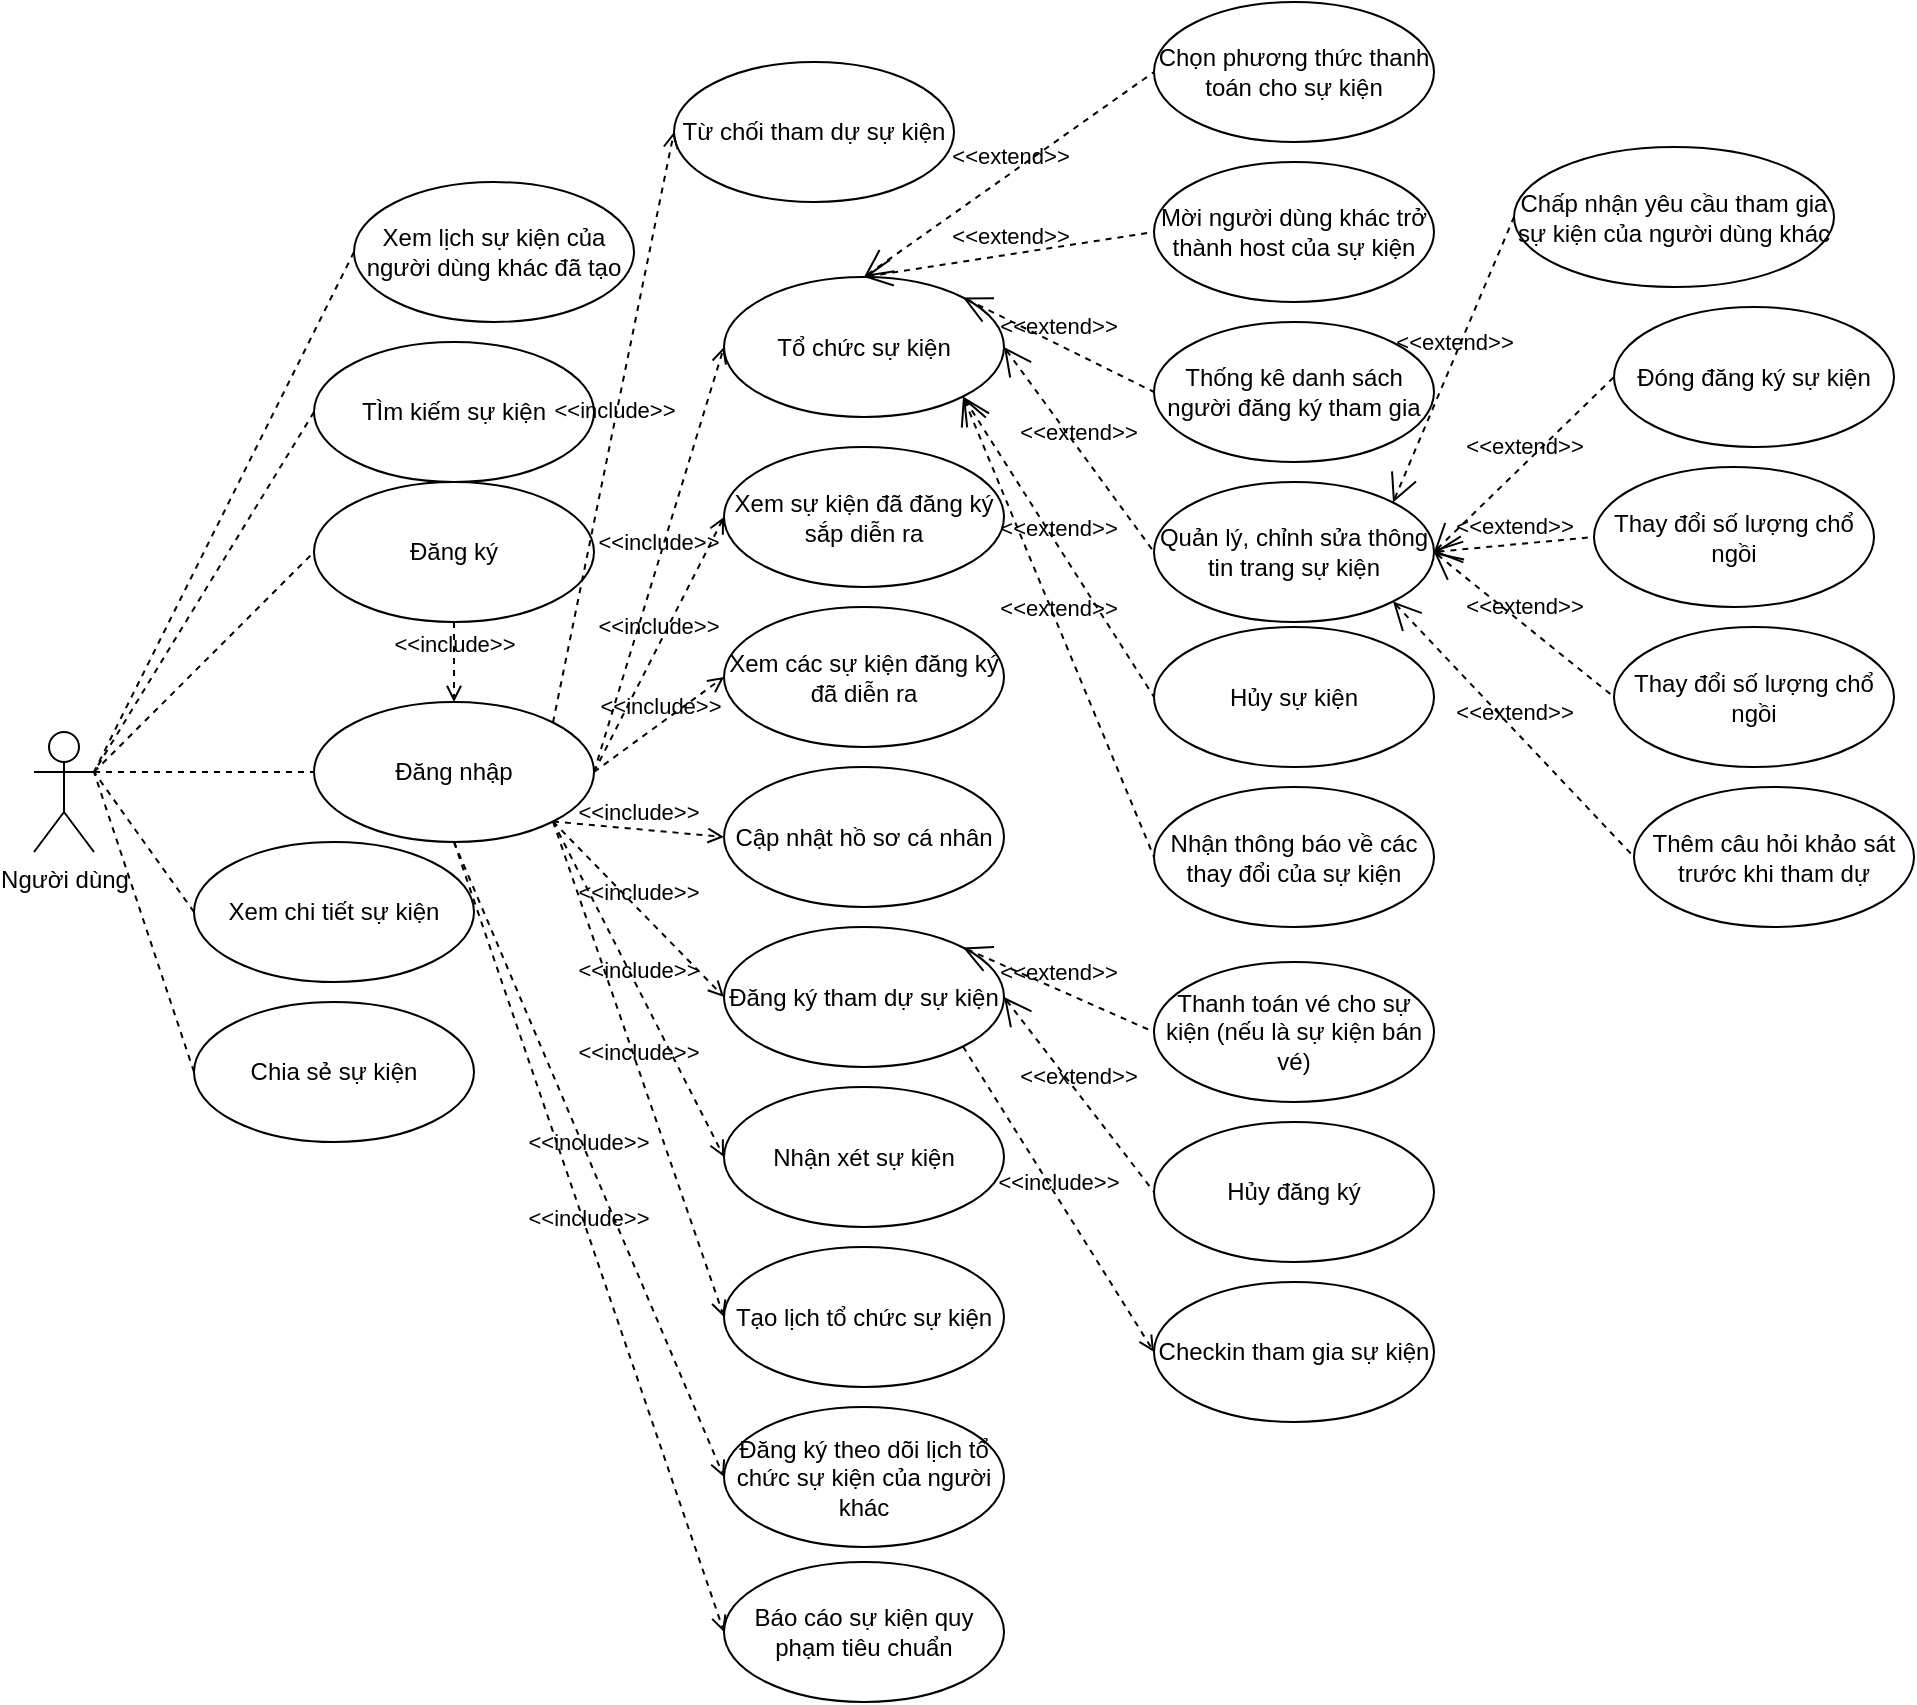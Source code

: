 <mxfile version="22.1.5" type="github" pages="7">
  <diagram name="User" id="NeqM0X-mX-ZQRLsJGkjQ">
    <mxGraphModel dx="1172" dy="964" grid="1" gridSize="10" guides="1" tooltips="1" connect="1" arrows="1" fold="1" page="1" pageScale="1" pageWidth="850" pageHeight="1100" math="0" shadow="0">
      <root>
        <mxCell id="0" />
        <mxCell id="1" parent="0" />
        <mxCell id="e6pvx2k11rM0_vtDr1QI-1" value="Người dùng" style="shape=umlActor;verticalLabelPosition=bottom;verticalAlign=top;html=1;outlineConnect=0;" parent="1" vertex="1">
          <mxGeometry x="80" y="485" width="30" height="60" as="geometry" />
        </mxCell>
        <mxCell id="e6pvx2k11rM0_vtDr1QI-2" value="Đăng nhập" style="ellipse;whiteSpace=wrap;html=1;" parent="1" vertex="1">
          <mxGeometry x="220" y="470" width="140" height="70" as="geometry" />
        </mxCell>
        <mxCell id="e6pvx2k11rM0_vtDr1QI-3" value="&amp;lt;&amp;lt;include&amp;gt;&amp;gt;" style="edgeStyle=none;html=1;endArrow=open;verticalAlign=bottom;dashed=1;labelBackgroundColor=none;rounded=0;exitX=1;exitY=0.5;exitDx=0;exitDy=0;entryX=0;entryY=0.5;entryDx=0;entryDy=0;" parent="1" source="e6pvx2k11rM0_vtDr1QI-2" target="e6pvx2k11rM0_vtDr1QI-4" edge="1">
          <mxGeometry width="160" relative="1" as="geometry">
            <mxPoint x="340" y="410" as="sourcePoint" />
            <mxPoint x="490" y="350" as="targetPoint" />
          </mxGeometry>
        </mxCell>
        <mxCell id="e6pvx2k11rM0_vtDr1QI-4" value="Tổ chức sự kiện" style="ellipse;whiteSpace=wrap;html=1;" parent="1" vertex="1">
          <mxGeometry x="425" y="257.5" width="140" height="70" as="geometry" />
        </mxCell>
        <mxCell id="e6pvx2k11rM0_vtDr1QI-5" value="Xem sự kiện đã đăng ký sắp diễn ra" style="ellipse;whiteSpace=wrap;html=1;" parent="1" vertex="1">
          <mxGeometry x="425" y="342.5" width="140" height="70" as="geometry" />
        </mxCell>
        <mxCell id="e6pvx2k11rM0_vtDr1QI-6" value="&amp;lt;&amp;lt;include&amp;gt;&amp;gt;" style="edgeStyle=none;html=1;endArrow=open;verticalAlign=bottom;dashed=1;labelBackgroundColor=none;rounded=0;exitX=1;exitY=0.5;exitDx=0;exitDy=0;entryX=0;entryY=0.5;entryDx=0;entryDy=0;" parent="1" source="e6pvx2k11rM0_vtDr1QI-2" target="e6pvx2k11rM0_vtDr1QI-5" edge="1">
          <mxGeometry width="160" relative="1" as="geometry">
            <mxPoint x="360" y="360" as="sourcePoint" />
            <mxPoint x="435" y="360" as="targetPoint" />
          </mxGeometry>
        </mxCell>
        <mxCell id="e6pvx2k11rM0_vtDr1QI-7" value="Xem các sự kiện đăng ký đã diễn ra" style="ellipse;whiteSpace=wrap;html=1;" parent="1" vertex="1">
          <mxGeometry x="425" y="422.5" width="140" height="70" as="geometry" />
        </mxCell>
        <mxCell id="e6pvx2k11rM0_vtDr1QI-8" value="&amp;lt;&amp;lt;include&amp;gt;&amp;gt;" style="edgeStyle=none;html=1;endArrow=open;verticalAlign=bottom;dashed=1;labelBackgroundColor=none;rounded=0;exitX=1;exitY=0.5;exitDx=0;exitDy=0;entryX=0;entryY=0.5;entryDx=0;entryDy=0;" parent="1" source="e6pvx2k11rM0_vtDr1QI-2" target="e6pvx2k11rM0_vtDr1QI-7" edge="1">
          <mxGeometry width="160" relative="1" as="geometry">
            <mxPoint x="360" y="360" as="sourcePoint" />
            <mxPoint x="435" y="445" as="targetPoint" />
          </mxGeometry>
        </mxCell>
        <mxCell id="e6pvx2k11rM0_vtDr1QI-9" value="Cập nhật hồ sơ cá nhân" style="ellipse;whiteSpace=wrap;html=1;" parent="1" vertex="1">
          <mxGeometry x="425" y="502.5" width="140" height="70" as="geometry" />
        </mxCell>
        <mxCell id="e6pvx2k11rM0_vtDr1QI-10" value="&amp;lt;&amp;lt;include&amp;gt;&amp;gt;" style="edgeStyle=none;html=1;endArrow=open;verticalAlign=bottom;dashed=1;labelBackgroundColor=none;rounded=0;exitX=1;exitY=1;exitDx=0;exitDy=0;entryX=0;entryY=0.5;entryDx=0;entryDy=0;" parent="1" source="e6pvx2k11rM0_vtDr1QI-2" target="e6pvx2k11rM0_vtDr1QI-9" edge="1">
          <mxGeometry width="160" relative="1" as="geometry">
            <mxPoint x="360" y="360" as="sourcePoint" />
            <mxPoint x="435" y="525" as="targetPoint" />
          </mxGeometry>
        </mxCell>
        <mxCell id="e6pvx2k11rM0_vtDr1QI-11" value="Đăng ký tham dự sự kiện" style="ellipse;whiteSpace=wrap;html=1;" parent="1" vertex="1">
          <mxGeometry x="425" y="582.5" width="140" height="70" as="geometry" />
        </mxCell>
        <mxCell id="e6pvx2k11rM0_vtDr1QI-12" value="&amp;lt;&amp;lt;include&amp;gt;&amp;gt;" style="edgeStyle=none;html=1;endArrow=open;verticalAlign=bottom;dashed=1;labelBackgroundColor=none;rounded=0;exitX=1;exitY=1;exitDx=0;exitDy=0;entryX=0;entryY=0.5;entryDx=0;entryDy=0;" parent="1" source="e6pvx2k11rM0_vtDr1QI-2" target="e6pvx2k11rM0_vtDr1QI-11" edge="1">
          <mxGeometry width="160" relative="1" as="geometry">
            <mxPoint x="339" y="385" as="sourcePoint" />
            <mxPoint x="435" y="605" as="targetPoint" />
          </mxGeometry>
        </mxCell>
        <mxCell id="e6pvx2k11rM0_vtDr1QI-13" value="Checkin tham gia sự kiện" style="ellipse;whiteSpace=wrap;html=1;" parent="1" vertex="1">
          <mxGeometry x="640" y="760" width="140" height="70" as="geometry" />
        </mxCell>
        <mxCell id="e6pvx2k11rM0_vtDr1QI-14" value="&amp;lt;&amp;lt;include&amp;gt;&amp;gt;" style="edgeStyle=none;html=1;endArrow=open;verticalAlign=bottom;dashed=1;labelBackgroundColor=none;rounded=0;exitX=1;exitY=1;exitDx=0;exitDy=0;entryX=0;entryY=0.5;entryDx=0;entryDy=0;" parent="1" source="e6pvx2k11rM0_vtDr1QI-11" target="e6pvx2k11rM0_vtDr1QI-13" edge="1">
          <mxGeometry width="160" relative="1" as="geometry">
            <mxPoint x="339" y="385" as="sourcePoint" />
            <mxPoint x="435" y="685" as="targetPoint" />
          </mxGeometry>
        </mxCell>
        <mxCell id="e6pvx2k11rM0_vtDr1QI-15" value="Nhận xét sự kiện" style="ellipse;whiteSpace=wrap;html=1;" parent="1" vertex="1">
          <mxGeometry x="425" y="662.5" width="140" height="70" as="geometry" />
        </mxCell>
        <mxCell id="e6pvx2k11rM0_vtDr1QI-16" value="&amp;lt;&amp;lt;include&amp;gt;&amp;gt;" style="edgeStyle=none;html=1;endArrow=open;verticalAlign=bottom;dashed=1;labelBackgroundColor=none;rounded=0;exitX=1;exitY=1;exitDx=0;exitDy=0;entryX=0;entryY=0.5;entryDx=0;entryDy=0;" parent="1" source="e6pvx2k11rM0_vtDr1QI-2" target="e6pvx2k11rM0_vtDr1QI-15" edge="1">
          <mxGeometry width="160" relative="1" as="geometry">
            <mxPoint x="280" y="470" as="sourcePoint" />
            <mxPoint x="435" y="770" as="targetPoint" />
          </mxGeometry>
        </mxCell>
        <mxCell id="e6pvx2k11rM0_vtDr1QI-17" value="" style="endArrow=none;dashed=1;html=1;rounded=0;entryX=0;entryY=0.5;entryDx=0;entryDy=0;exitX=1;exitY=0.333;exitDx=0;exitDy=0;exitPerimeter=0;" parent="1" source="e6pvx2k11rM0_vtDr1QI-1" target="e6pvx2k11rM0_vtDr1QI-2" edge="1">
          <mxGeometry width="50" height="50" relative="1" as="geometry">
            <mxPoint x="180" y="670" as="sourcePoint" />
            <mxPoint x="230" y="620" as="targetPoint" />
          </mxGeometry>
        </mxCell>
        <mxCell id="e6pvx2k11rM0_vtDr1QI-18" value="Đăng ký" style="ellipse;whiteSpace=wrap;html=1;" parent="1" vertex="1">
          <mxGeometry x="220" y="360" width="140" height="70" as="geometry" />
        </mxCell>
        <mxCell id="e6pvx2k11rM0_vtDr1QI-19" value="" style="endArrow=none;dashed=1;html=1;rounded=0;entryX=0;entryY=0.5;entryDx=0;entryDy=0;exitX=1;exitY=0.333;exitDx=0;exitDy=0;exitPerimeter=0;" parent="1" source="e6pvx2k11rM0_vtDr1QI-1" target="e6pvx2k11rM0_vtDr1QI-18" edge="1">
          <mxGeometry width="50" height="50" relative="1" as="geometry">
            <mxPoint x="180" y="360" as="sourcePoint" />
            <mxPoint x="220" y="360" as="targetPoint" />
          </mxGeometry>
        </mxCell>
        <mxCell id="e6pvx2k11rM0_vtDr1QI-20" value="Thanh toán vé cho sự kiện (nếu là sự kiện bán vé)" style="ellipse;whiteSpace=wrap;html=1;" parent="1" vertex="1">
          <mxGeometry x="640" y="600" width="140" height="70" as="geometry" />
        </mxCell>
        <mxCell id="e6pvx2k11rM0_vtDr1QI-21" value="Quản lý, chỉnh sửa thông tin trang sự kiện" style="ellipse;whiteSpace=wrap;html=1;" parent="1" vertex="1">
          <mxGeometry x="640" y="360" width="140" height="70" as="geometry" />
        </mxCell>
        <mxCell id="e6pvx2k11rM0_vtDr1QI-22" value="&amp;lt;&amp;lt;include&amp;gt;&amp;gt;" style="edgeStyle=none;html=1;endArrow=open;verticalAlign=bottom;dashed=1;labelBackgroundColor=none;rounded=0;exitX=0.5;exitY=1;exitDx=0;exitDy=0;entryX=0.5;entryY=0;entryDx=0;entryDy=0;" parent="1" source="e6pvx2k11rM0_vtDr1QI-18" target="e6pvx2k11rM0_vtDr1QI-2" edge="1">
          <mxGeometry width="160" relative="1" as="geometry">
            <mxPoint x="370" y="515" as="sourcePoint" />
            <mxPoint x="430" y="275" as="targetPoint" />
          </mxGeometry>
        </mxCell>
        <mxCell id="e6pvx2k11rM0_vtDr1QI-23" value="TÌm kiếm sự kiện" style="ellipse;whiteSpace=wrap;html=1;" parent="1" vertex="1">
          <mxGeometry x="220" y="290" width="140" height="70" as="geometry" />
        </mxCell>
        <mxCell id="e6pvx2k11rM0_vtDr1QI-24" value="Xem chi tiết sự kiện" style="ellipse;whiteSpace=wrap;html=1;" parent="1" vertex="1">
          <mxGeometry x="160" y="540" width="140" height="70" as="geometry" />
        </mxCell>
        <mxCell id="e6pvx2k11rM0_vtDr1QI-25" value="" style="endArrow=none;dashed=1;html=1;rounded=0;entryX=1;entryY=0.333;entryDx=0;entryDy=0;exitX=0;exitY=0.5;exitDx=0;exitDy=0;entryPerimeter=0;" parent="1" source="e6pvx2k11rM0_vtDr1QI-23" target="e6pvx2k11rM0_vtDr1QI-1" edge="1">
          <mxGeometry width="50" height="50" relative="1" as="geometry">
            <mxPoint x="170" y="515" as="sourcePoint" />
            <mxPoint x="230" y="375" as="targetPoint" />
          </mxGeometry>
        </mxCell>
        <mxCell id="e6pvx2k11rM0_vtDr1QI-26" value="" style="endArrow=none;dashed=1;html=1;rounded=0;entryX=1;entryY=0.333;entryDx=0;entryDy=0;exitX=0;exitY=0.5;exitDx=0;exitDy=0;entryPerimeter=0;" parent="1" source="e6pvx2k11rM0_vtDr1QI-24" target="e6pvx2k11rM0_vtDr1QI-1" edge="1">
          <mxGeometry width="50" height="50" relative="1" as="geometry">
            <mxPoint x="190" y="680" as="sourcePoint" />
            <mxPoint x="242" y="540" as="targetPoint" />
          </mxGeometry>
        </mxCell>
        <mxCell id="e6pvx2k11rM0_vtDr1QI-27" value="Chia sẻ sự kiện" style="ellipse;whiteSpace=wrap;html=1;" parent="1" vertex="1">
          <mxGeometry x="160" y="620" width="140" height="70" as="geometry" />
        </mxCell>
        <mxCell id="e6pvx2k11rM0_vtDr1QI-28" value="" style="endArrow=none;dashed=1;html=1;rounded=0;entryX=1;entryY=0.333;entryDx=0;entryDy=0;exitX=0;exitY=0.5;exitDx=0;exitDy=0;entryPerimeter=0;" parent="1" source="e6pvx2k11rM0_vtDr1QI-27" target="e6pvx2k11rM0_vtDr1QI-1" edge="1">
          <mxGeometry width="50" height="50" relative="1" as="geometry">
            <mxPoint x="200" y="670" as="sourcePoint" />
            <mxPoint x="251" y="540" as="targetPoint" />
          </mxGeometry>
        </mxCell>
        <mxCell id="e6pvx2k11rM0_vtDr1QI-29" value="Thống kê danh sách người đăng ký tham gia" style="ellipse;whiteSpace=wrap;html=1;" parent="1" vertex="1">
          <mxGeometry x="640" y="280" width="140" height="70" as="geometry" />
        </mxCell>
        <mxCell id="e6pvx2k11rM0_vtDr1QI-30" value="&amp;lt;&amp;lt;extend&amp;gt;&amp;gt;" style="edgeStyle=none;html=1;startArrow=open;endArrow=none;startSize=12;verticalAlign=bottom;dashed=1;labelBackgroundColor=none;rounded=0;exitX=1;exitY=0.5;exitDx=0;exitDy=0;entryX=0;entryY=0.5;entryDx=0;entryDy=0;" parent="1" source="e6pvx2k11rM0_vtDr1QI-4" target="e6pvx2k11rM0_vtDr1QI-21" edge="1">
          <mxGeometry width="160" relative="1" as="geometry">
            <mxPoint x="640" y="420" as="sourcePoint" />
            <mxPoint x="800" y="420" as="targetPoint" />
          </mxGeometry>
        </mxCell>
        <mxCell id="e6pvx2k11rM0_vtDr1QI-31" value="&amp;lt;&amp;lt;extend&amp;gt;&amp;gt;" style="edgeStyle=none;html=1;startArrow=open;endArrow=none;startSize=12;verticalAlign=bottom;dashed=1;labelBackgroundColor=none;rounded=0;entryX=0;entryY=0.5;entryDx=0;entryDy=0;exitX=1;exitY=0;exitDx=0;exitDy=0;" parent="1" source="e6pvx2k11rM0_vtDr1QI-4" target="e6pvx2k11rM0_vtDr1QI-29" edge="1">
          <mxGeometry width="160" relative="1" as="geometry">
            <mxPoint x="340" y="410" as="sourcePoint" />
            <mxPoint x="500" y="410" as="targetPoint" />
          </mxGeometry>
        </mxCell>
        <mxCell id="e6pvx2k11rM0_vtDr1QI-32" value="&amp;lt;&amp;lt;extend&amp;gt;&amp;gt;" style="edgeStyle=none;html=1;startArrow=open;endArrow=none;startSize=12;verticalAlign=bottom;dashed=1;labelBackgroundColor=none;rounded=0;exitX=1;exitY=1;exitDx=0;exitDy=0;entryX=0;entryY=0.5;entryDx=0;entryDy=0;" parent="1" source="e6pvx2k11rM0_vtDr1QI-4" target="e6pvx2k11rM0_vtDr1QI-33" edge="1">
          <mxGeometry width="160" relative="1" as="geometry">
            <mxPoint x="650" y="530" as="sourcePoint" />
            <mxPoint x="810" y="530" as="targetPoint" />
          </mxGeometry>
        </mxCell>
        <mxCell id="e6pvx2k11rM0_vtDr1QI-33" value="Hủy sự kiện" style="ellipse;whiteSpace=wrap;html=1;" parent="1" vertex="1">
          <mxGeometry x="640" y="432.5" width="140" height="70" as="geometry" />
        </mxCell>
        <mxCell id="e6pvx2k11rM0_vtDr1QI-34" value="Mời người dùng khác trở thành host của sự kiện" style="ellipse;whiteSpace=wrap;html=1;" parent="1" vertex="1">
          <mxGeometry x="640" y="200" width="140" height="70" as="geometry" />
        </mxCell>
        <mxCell id="e6pvx2k11rM0_vtDr1QI-35" value="&amp;lt;&amp;lt;extend&amp;gt;&amp;gt;" style="edgeStyle=none;html=1;startArrow=open;endArrow=none;startSize=12;verticalAlign=bottom;dashed=1;labelBackgroundColor=none;rounded=0;entryX=0;entryY=0.5;entryDx=0;entryDy=0;exitX=0.5;exitY=0;exitDx=0;exitDy=0;" parent="1" source="e6pvx2k11rM0_vtDr1QI-4" target="e6pvx2k11rM0_vtDr1QI-34" edge="1">
          <mxGeometry width="160" relative="1" as="geometry">
            <mxPoint x="544" y="245" as="sourcePoint" />
            <mxPoint x="500" y="330" as="targetPoint" />
          </mxGeometry>
        </mxCell>
        <mxCell id="e6pvx2k11rM0_vtDr1QI-36" value="&amp;lt;&amp;lt;extend&amp;gt;&amp;gt;" style="edgeStyle=none;html=1;startArrow=open;endArrow=none;startSize=12;verticalAlign=bottom;dashed=1;labelBackgroundColor=none;rounded=0;exitX=1;exitY=0.5;exitDx=0;exitDy=0;entryX=0;entryY=0.5;entryDx=0;entryDy=0;" parent="1" source="e6pvx2k11rM0_vtDr1QI-11" target="e6pvx2k11rM0_vtDr1QI-37" edge="1">
          <mxGeometry width="160" relative="1" as="geometry">
            <mxPoint x="600" y="630" as="sourcePoint" />
            <mxPoint x="866" y="785" as="targetPoint" />
          </mxGeometry>
        </mxCell>
        <mxCell id="e6pvx2k11rM0_vtDr1QI-37" value="Hủy đăng ký" style="ellipse;whiteSpace=wrap;html=1;" parent="1" vertex="1">
          <mxGeometry x="640" y="680" width="140" height="70" as="geometry" />
        </mxCell>
        <mxCell id="e6pvx2k11rM0_vtDr1QI-38" value="&amp;lt;&amp;lt;extend&amp;gt;&amp;gt;" style="edgeStyle=none;html=1;startArrow=open;endArrow=none;startSize=12;verticalAlign=bottom;dashed=1;labelBackgroundColor=none;rounded=0;exitX=1;exitY=0;exitDx=0;exitDy=0;entryX=0;entryY=0.5;entryDx=0;entryDy=0;" parent="1" source="e6pvx2k11rM0_vtDr1QI-11" target="e6pvx2k11rM0_vtDr1QI-20" edge="1">
          <mxGeometry width="160" relative="1" as="geometry">
            <mxPoint x="575" y="685" as="sourcePoint" />
            <mxPoint x="650" y="685" as="targetPoint" />
          </mxGeometry>
        </mxCell>
        <mxCell id="e6pvx2k11rM0_vtDr1QI-39" value="Báo cáo sự kiện quy phạm tiêu chuẩn" style="ellipse;whiteSpace=wrap;html=1;" parent="1" vertex="1">
          <mxGeometry x="425" y="900" width="140" height="70" as="geometry" />
        </mxCell>
        <mxCell id="e6pvx2k11rM0_vtDr1QI-40" value="&amp;lt;&amp;lt;include&amp;gt;&amp;gt;" style="edgeStyle=none;html=1;endArrow=open;verticalAlign=bottom;dashed=1;labelBackgroundColor=none;rounded=0;exitX=0.5;exitY=1;exitDx=0;exitDy=0;entryX=0;entryY=0.5;entryDx=0;entryDy=0;" parent="1" source="e6pvx2k11rM0_vtDr1QI-2" target="e6pvx2k11rM0_vtDr1QI-39" edge="1">
          <mxGeometry width="160" relative="1" as="geometry">
            <mxPoint x="349" y="540" as="sourcePoint" />
            <mxPoint x="435" y="765" as="targetPoint" />
          </mxGeometry>
        </mxCell>
        <mxCell id="xnBWXl8hW-DCX4TU_5qS-3" value="Chọn phương thức thanh toán cho sự kiện" style="ellipse;whiteSpace=wrap;html=1;" vertex="1" parent="1">
          <mxGeometry x="640" y="120" width="140" height="70" as="geometry" />
        </mxCell>
        <mxCell id="xnBWXl8hW-DCX4TU_5qS-4" value="&amp;lt;&amp;lt;extend&amp;gt;&amp;gt;" style="edgeStyle=none;html=1;startArrow=open;endArrow=none;startSize=12;verticalAlign=bottom;dashed=1;labelBackgroundColor=none;rounded=0;entryX=0;entryY=0.5;entryDx=0;entryDy=0;exitX=0.5;exitY=0;exitDx=0;exitDy=0;" edge="1" parent="1" source="e6pvx2k11rM0_vtDr1QI-4" target="xnBWXl8hW-DCX4TU_5qS-3">
          <mxGeometry width="160" relative="1" as="geometry">
            <mxPoint x="505" y="325" as="sourcePoint" />
            <mxPoint x="650" y="245" as="targetPoint" />
          </mxGeometry>
        </mxCell>
        <mxCell id="xnBWXl8hW-DCX4TU_5qS-5" value="Chấp nhận yêu cầu tham gia sự kiện của người dùng khác" style="ellipse;whiteSpace=wrap;html=1;" vertex="1" parent="1">
          <mxGeometry x="820" y="192.5" width="160" height="70" as="geometry" />
        </mxCell>
        <mxCell id="xnBWXl8hW-DCX4TU_5qS-6" value="&amp;lt;&amp;lt;extend&amp;gt;&amp;gt;" style="edgeStyle=none;html=1;startArrow=open;endArrow=none;startSize=12;verticalAlign=bottom;dashed=1;labelBackgroundColor=none;rounded=0;entryX=0;entryY=0.5;entryDx=0;entryDy=0;exitX=1;exitY=0;exitDx=0;exitDy=0;" edge="1" parent="1" source="e6pvx2k11rM0_vtDr1QI-21" target="xnBWXl8hW-DCX4TU_5qS-5">
          <mxGeometry width="160" relative="1" as="geometry">
            <mxPoint x="460" y="310" as="sourcePoint" />
            <mxPoint x="585" y="60" as="targetPoint" />
          </mxGeometry>
        </mxCell>
        <mxCell id="xnBWXl8hW-DCX4TU_5qS-7" value="Thay đổi số lượng chổ ngồi" style="ellipse;whiteSpace=wrap;html=1;" vertex="1" parent="1">
          <mxGeometry x="860" y="352.5" width="140" height="70" as="geometry" />
        </mxCell>
        <mxCell id="xnBWXl8hW-DCX4TU_5qS-8" value="&amp;lt;&amp;lt;extend&amp;gt;&amp;gt;" style="edgeStyle=none;html=1;startArrow=open;endArrow=none;startSize=12;verticalAlign=bottom;dashed=1;labelBackgroundColor=none;rounded=0;entryX=0;entryY=0.5;entryDx=0;entryDy=0;exitX=1;exitY=0.5;exitDx=0;exitDy=0;" edge="1" parent="1" source="e6pvx2k11rM0_vtDr1QI-21" target="xnBWXl8hW-DCX4TU_5qS-7">
          <mxGeometry width="160" relative="1" as="geometry">
            <mxPoint x="590" y="330" as="sourcePoint" />
            <mxPoint x="750" y="330" as="targetPoint" />
          </mxGeometry>
        </mxCell>
        <mxCell id="xnBWXl8hW-DCX4TU_5qS-9" value="Đóng đăng ký sự kiện" style="ellipse;whiteSpace=wrap;html=1;" vertex="1" parent="1">
          <mxGeometry x="870" y="272.5" width="140" height="70" as="geometry" />
        </mxCell>
        <mxCell id="xnBWXl8hW-DCX4TU_5qS-10" value="&amp;lt;&amp;lt;extend&amp;gt;&amp;gt;" style="edgeStyle=none;html=1;startArrow=open;endArrow=none;startSize=12;verticalAlign=bottom;dashed=1;labelBackgroundColor=none;rounded=0;entryX=0;entryY=0.5;entryDx=0;entryDy=0;exitX=1;exitY=0.5;exitDx=0;exitDy=0;" edge="1" parent="1" target="xnBWXl8hW-DCX4TU_5qS-9" source="e6pvx2k11rM0_vtDr1QI-21">
          <mxGeometry width="160" relative="1" as="geometry">
            <mxPoint x="820" y="455" as="sourcePoint" />
            <mxPoint x="790" y="390" as="targetPoint" />
          </mxGeometry>
        </mxCell>
        <mxCell id="xnBWXl8hW-DCX4TU_5qS-11" value="Thay đổi số lượng chổ ngồi" style="ellipse;whiteSpace=wrap;html=1;" vertex="1" parent="1">
          <mxGeometry x="870" y="432.5" width="140" height="70" as="geometry" />
        </mxCell>
        <mxCell id="xnBWXl8hW-DCX4TU_5qS-12" value="&amp;lt;&amp;lt;extend&amp;gt;&amp;gt;" style="edgeStyle=none;html=1;startArrow=open;endArrow=none;startSize=12;verticalAlign=bottom;dashed=1;labelBackgroundColor=none;rounded=0;entryX=0;entryY=0.5;entryDx=0;entryDy=0;exitX=1;exitY=0.5;exitDx=0;exitDy=0;" edge="1" parent="1" target="xnBWXl8hW-DCX4TU_5qS-11" source="e6pvx2k11rM0_vtDr1QI-21">
          <mxGeometry width="160" relative="1" as="geometry">
            <mxPoint x="860" y="345" as="sourcePoint" />
            <mxPoint x="830" y="280" as="targetPoint" />
          </mxGeometry>
        </mxCell>
        <mxCell id="xnBWXl8hW-DCX4TU_5qS-13" value="Thêm câu hỏi khảo sát trước khi tham dự" style="ellipse;whiteSpace=wrap;html=1;" vertex="1" parent="1">
          <mxGeometry x="880" y="512.5" width="140" height="70" as="geometry" />
        </mxCell>
        <mxCell id="xnBWXl8hW-DCX4TU_5qS-14" value="&amp;lt;&amp;lt;extend&amp;gt;&amp;gt;" style="edgeStyle=none;html=1;startArrow=open;endArrow=none;startSize=12;verticalAlign=bottom;dashed=1;labelBackgroundColor=none;rounded=0;entryX=0;entryY=0.5;entryDx=0;entryDy=0;exitX=1;exitY=1;exitDx=0;exitDy=0;" edge="1" parent="1" target="xnBWXl8hW-DCX4TU_5qS-13" source="e6pvx2k11rM0_vtDr1QI-21">
          <mxGeometry width="160" relative="1" as="geometry">
            <mxPoint x="790" y="455" as="sourcePoint" />
            <mxPoint x="840" y="340" as="targetPoint" />
          </mxGeometry>
        </mxCell>
        <mxCell id="xnBWXl8hW-DCX4TU_5qS-15" value="Tạo lịch tổ chức sự kiện" style="ellipse;whiteSpace=wrap;html=1;" vertex="1" parent="1">
          <mxGeometry x="425" y="742.5" width="140" height="70" as="geometry" />
        </mxCell>
        <mxCell id="xnBWXl8hW-DCX4TU_5qS-16" value="&amp;lt;&amp;lt;include&amp;gt;&amp;gt;" style="edgeStyle=none;html=1;endArrow=open;verticalAlign=bottom;dashed=1;labelBackgroundColor=none;rounded=0;exitX=1;exitY=1;exitDx=0;exitDy=0;entryX=0;entryY=0.5;entryDx=0;entryDy=0;" edge="1" parent="1" target="xnBWXl8hW-DCX4TU_5qS-15" source="e6pvx2k11rM0_vtDr1QI-2">
          <mxGeometry width="160" relative="1" as="geometry">
            <mxPoint x="340" y="620" as="sourcePoint" />
            <mxPoint x="435" y="860" as="targetPoint" />
          </mxGeometry>
        </mxCell>
        <mxCell id="xnBWXl8hW-DCX4TU_5qS-17" value="Xem lịch sự kiện của người dùng khác đã tạo" style="ellipse;whiteSpace=wrap;html=1;" vertex="1" parent="1">
          <mxGeometry x="240" y="210" width="140" height="70" as="geometry" />
        </mxCell>
        <mxCell id="xnBWXl8hW-DCX4TU_5qS-18" value="" style="endArrow=none;dashed=1;html=1;rounded=0;entryX=1;entryY=0.333;entryDx=0;entryDy=0;exitX=0;exitY=0.5;exitDx=0;exitDy=0;entryPerimeter=0;" edge="1" parent="1" source="xnBWXl8hW-DCX4TU_5qS-17" target="e6pvx2k11rM0_vtDr1QI-1">
          <mxGeometry width="50" height="50" relative="1" as="geometry">
            <mxPoint x="170" y="440" as="sourcePoint" />
            <mxPoint x="110" y="430" as="targetPoint" />
          </mxGeometry>
        </mxCell>
        <mxCell id="xnBWXl8hW-DCX4TU_5qS-19" value="Đăng ký theo dõi lịch tổ chức sự kiện của người khác" style="ellipse;whiteSpace=wrap;html=1;" vertex="1" parent="1">
          <mxGeometry x="425" y="822.5" width="140" height="70" as="geometry" />
        </mxCell>
        <mxCell id="xnBWXl8hW-DCX4TU_5qS-20" value="&amp;lt;&amp;lt;include&amp;gt;&amp;gt;" style="edgeStyle=none;html=1;endArrow=open;verticalAlign=bottom;dashed=1;labelBackgroundColor=none;rounded=0;exitX=0.5;exitY=1;exitDx=0;exitDy=0;entryX=0;entryY=0.5;entryDx=0;entryDy=0;" edge="1" parent="1" target="xnBWXl8hW-DCX4TU_5qS-19" source="e6pvx2k11rM0_vtDr1QI-2">
          <mxGeometry width="160" relative="1" as="geometry">
            <mxPoint x="290" y="620" as="sourcePoint" />
            <mxPoint x="435" y="940" as="targetPoint" />
          </mxGeometry>
        </mxCell>
        <mxCell id="xnBWXl8hW-DCX4TU_5qS-21" value="Từ chối tham dự sự kiện" style="ellipse;whiteSpace=wrap;html=1;" vertex="1" parent="1">
          <mxGeometry x="400" y="150" width="140" height="70" as="geometry" />
        </mxCell>
        <mxCell id="xnBWXl8hW-DCX4TU_5qS-22" value="&amp;lt;&amp;lt;include&amp;gt;&amp;gt;" style="edgeStyle=none;html=1;endArrow=open;verticalAlign=bottom;dashed=1;labelBackgroundColor=none;rounded=0;exitX=1;exitY=0;exitDx=0;exitDy=0;entryX=0;entryY=0.5;entryDx=0;entryDy=0;" edge="1" parent="1" target="xnBWXl8hW-DCX4TU_5qS-21" source="e6pvx2k11rM0_vtDr1QI-2">
          <mxGeometry width="160" relative="1" as="geometry">
            <mxPoint x="260" y="-200" as="sourcePoint" />
            <mxPoint x="405" y="25" as="targetPoint" />
          </mxGeometry>
        </mxCell>
        <mxCell id="xnBWXl8hW-DCX4TU_5qS-23" value="&amp;lt;&amp;lt;extend&amp;gt;&amp;gt;" style="edgeStyle=none;html=1;startArrow=open;endArrow=none;startSize=12;verticalAlign=bottom;dashed=1;labelBackgroundColor=none;rounded=0;exitX=1;exitY=1;exitDx=0;exitDy=0;entryX=0;entryY=0.5;entryDx=0;entryDy=0;" edge="1" parent="1" target="xnBWXl8hW-DCX4TU_5qS-24" source="e6pvx2k11rM0_vtDr1QI-4">
          <mxGeometry width="160" relative="1" as="geometry">
            <mxPoint x="545" y="387" as="sourcePoint" />
            <mxPoint x="810" y="600" as="targetPoint" />
          </mxGeometry>
        </mxCell>
        <mxCell id="xnBWXl8hW-DCX4TU_5qS-24" value="Nhận thông báo về các thay đổi của sự kiện" style="ellipse;whiteSpace=wrap;html=1;" vertex="1" parent="1">
          <mxGeometry x="640" y="512.5" width="140" height="70" as="geometry" />
        </mxCell>
      </root>
    </mxGraphModel>
  </diagram>
  <diagram id="KKULIdPZI-srDTRWcoeI" name="Admin">
    <mxGraphModel dx="956" dy="565" grid="1" gridSize="10" guides="1" tooltips="1" connect="1" arrows="1" fold="1" page="1" pageScale="1" pageWidth="850" pageHeight="1100" math="0" shadow="0">
      <root>
        <mxCell id="0" />
        <mxCell id="1" parent="0" />
        <mxCell id="qllgtkI8i4HDoAaYyHrx-1" value="Xem chi tiết sự kiện" style="ellipse;whiteSpace=wrap;html=1;" parent="1" vertex="1">
          <mxGeometry x="550" y="280" width="120" height="48" as="geometry" />
        </mxCell>
        <mxCell id="qllgtkI8i4HDoAaYyHrx-2" value="Hủy sự kiện" style="ellipse;whiteSpace=wrap;html=1;" parent="1" vertex="1">
          <mxGeometry x="560" y="380" width="120" height="40" as="geometry" />
        </mxCell>
        <mxCell id="qllgtkI8i4HDoAaYyHrx-3" value="Gửi email cho người dùng" style="ellipse;whiteSpace=wrap;html=1;" parent="1" vertex="1">
          <mxGeometry x="365" y="220" width="120" height="60" as="geometry" />
        </mxCell>
        <mxCell id="qllgtkI8i4HDoAaYyHrx-4" value="Xem danh sách các sự kiện" style="ellipse;whiteSpace=wrap;html=1;" parent="1" vertex="1">
          <mxGeometry x="365" y="282" width="120" height="50" as="geometry" />
        </mxCell>
        <mxCell id="qllgtkI8i4HDoAaYyHrx-5" value="Chỉnh sửa sự kiện" style="ellipse;whiteSpace=wrap;html=1;" parent="1" vertex="1">
          <mxGeometry x="365" y="332" width="120" height="50" as="geometry" />
        </mxCell>
        <mxCell id="qllgtkI8i4HDoAaYyHrx-6" value="Đăng nhập" style="ellipse;whiteSpace=wrap;html=1;" parent="1" vertex="1">
          <mxGeometry x="180" y="270" width="120" height="80" as="geometry" />
        </mxCell>
        <mxCell id="qllgtkI8i4HDoAaYyHrx-8" value="&amp;lt;&amp;lt;include&amp;gt;&amp;gt;" style="edgeStyle=none;html=1;endArrow=open;verticalAlign=bottom;dashed=1;labelBackgroundColor=none;rounded=0;entryX=0;entryY=0.5;entryDx=0;entryDy=0;exitX=1;exitY=0.5;exitDx=0;exitDy=0;" parent="1" source="qllgtkI8i4HDoAaYyHrx-6" target="qllgtkI8i4HDoAaYyHrx-3" edge="1">
          <mxGeometry width="160" relative="1" as="geometry">
            <mxPoint x="420" y="330" as="sourcePoint" />
            <mxPoint x="555" y="150" as="targetPoint" />
          </mxGeometry>
        </mxCell>
        <mxCell id="qllgtkI8i4HDoAaYyHrx-9" value="&amp;lt;&amp;lt;include&amp;gt;&amp;gt;" style="edgeStyle=none;html=1;endArrow=open;verticalAlign=bottom;dashed=1;labelBackgroundColor=none;rounded=0;entryX=0;entryY=0.5;entryDx=0;entryDy=0;exitX=1;exitY=0.5;exitDx=0;exitDy=0;" parent="1" source="qllgtkI8i4HDoAaYyHrx-6" target="qllgtkI8i4HDoAaYyHrx-4" edge="1">
          <mxGeometry width="160" relative="1" as="geometry">
            <mxPoint x="430" y="340" as="sourcePoint" />
            <mxPoint x="565" y="160" as="targetPoint" />
          </mxGeometry>
        </mxCell>
        <mxCell id="qllgtkI8i4HDoAaYyHrx-10" value="&amp;lt;&amp;lt;include&amp;gt;&amp;gt;" style="edgeStyle=none;html=1;endArrow=open;verticalAlign=bottom;dashed=1;labelBackgroundColor=none;rounded=0;entryX=0;entryY=0.5;entryDx=0;entryDy=0;exitX=1;exitY=0.5;exitDx=0;exitDy=0;" parent="1" source="qllgtkI8i4HDoAaYyHrx-6" target="qllgtkI8i4HDoAaYyHrx-5" edge="1">
          <mxGeometry width="160" relative="1" as="geometry">
            <mxPoint x="440" y="350" as="sourcePoint" />
            <mxPoint x="575" y="170" as="targetPoint" />
          </mxGeometry>
        </mxCell>
        <mxCell id="qllgtkI8i4HDoAaYyHrx-11" value="Admin" style="shape=umlActor;html=1;verticalLabelPosition=bottom;verticalAlign=top;align=center;" parent="1" vertex="1">
          <mxGeometry x="120" y="290" width="30" height="60" as="geometry" />
        </mxCell>
        <mxCell id="qllgtkI8i4HDoAaYyHrx-12" value="" style="endArrow=none;dashed=1;html=1;dashPattern=1 3;strokeWidth=2;rounded=0;entryX=1;entryY=0.333;entryDx=0;entryDy=0;entryPerimeter=0;exitX=0;exitY=0.5;exitDx=0;exitDy=0;" parent="1" source="qllgtkI8i4HDoAaYyHrx-6" target="qllgtkI8i4HDoAaYyHrx-11" edge="1">
          <mxGeometry width="50" height="50" relative="1" as="geometry">
            <mxPoint x="510" y="310" as="sourcePoint" />
            <mxPoint x="560" y="260" as="targetPoint" />
          </mxGeometry>
        </mxCell>
        <mxCell id="qllgtkI8i4HDoAaYyHrx-13" value="&amp;lt;&amp;lt;extend&amp;gt;&amp;gt;" style="edgeStyle=none;html=1;startArrow=open;endArrow=none;startSize=12;verticalAlign=bottom;dashed=1;labelBackgroundColor=none;rounded=0;exitX=1;exitY=0.5;exitDx=0;exitDy=0;entryX=0;entryY=0.5;entryDx=0;entryDy=0;" parent="1" source="qllgtkI8i4HDoAaYyHrx-4" target="qllgtkI8i4HDoAaYyHrx-1" edge="1">
          <mxGeometry width="160" relative="1" as="geometry">
            <mxPoint x="340" y="280" as="sourcePoint" />
            <mxPoint x="500" y="280" as="targetPoint" />
          </mxGeometry>
        </mxCell>
        <mxCell id="qllgtkI8i4HDoAaYyHrx-14" value="Quản lý việc khóa tài khoản người dùng" style="ellipse;whiteSpace=wrap;html=1;" parent="1" vertex="1">
          <mxGeometry x="365" y="382" width="120" height="50" as="geometry" />
        </mxCell>
        <mxCell id="qllgtkI8i4HDoAaYyHrx-15" value="&amp;lt;&amp;lt;include&amp;gt;&amp;gt;" style="edgeStyle=none;html=1;endArrow=open;verticalAlign=bottom;dashed=1;labelBackgroundColor=none;rounded=0;entryX=0;entryY=0.5;entryDx=0;entryDy=0;exitX=1;exitY=1;exitDx=0;exitDy=0;" parent="1" source="qllgtkI8i4HDoAaYyHrx-6" target="qllgtkI8i4HDoAaYyHrx-14" edge="1">
          <mxGeometry width="160" relative="1" as="geometry">
            <mxPoint x="310" y="320" as="sourcePoint" />
            <mxPoint x="375" y="480" as="targetPoint" />
          </mxGeometry>
        </mxCell>
        <mxCell id="PVyPJ6VxiuOpIB5RNs_p-1" value="Xem tình trạng hệ thống" style="ellipse;whiteSpace=wrap;html=1;" vertex="1" parent="1">
          <mxGeometry x="365" y="165" width="120" height="40" as="geometry" />
        </mxCell>
        <mxCell id="PVyPJ6VxiuOpIB5RNs_p-2" value="&amp;lt;&amp;lt;include&amp;gt;&amp;gt;" style="edgeStyle=none;html=1;endArrow=open;verticalAlign=bottom;dashed=1;labelBackgroundColor=none;rounded=0;entryX=0;entryY=0.5;entryDx=0;entryDy=0;exitX=1;exitY=0;exitDx=0;exitDy=0;" edge="1" parent="1" target="PVyPJ6VxiuOpIB5RNs_p-1" source="qllgtkI8i4HDoAaYyHrx-6">
          <mxGeometry width="160" relative="1" as="geometry">
            <mxPoint x="300" y="220" as="sourcePoint" />
            <mxPoint x="545" y="50" as="targetPoint" />
          </mxGeometry>
        </mxCell>
        <mxCell id="PVyPJ6VxiuOpIB5RNs_p-3" value="Tổng số lượng người dùng" style="ellipse;whiteSpace=wrap;html=1;" vertex="1" parent="1">
          <mxGeometry x="550" y="60" width="140" height="50" as="geometry" />
        </mxCell>
        <mxCell id="PVyPJ6VxiuOpIB5RNs_p-4" value="&amp;lt;&amp;lt;extend&amp;gt;&amp;gt;" style="edgeStyle=none;html=1;startArrow=open;endArrow=none;startSize=12;verticalAlign=bottom;dashed=1;labelBackgroundColor=none;rounded=0;entryX=0;entryY=0.5;entryDx=0;entryDy=0;exitX=1;exitY=0.5;exitDx=0;exitDy=0;" edge="1" parent="1" source="PVyPJ6VxiuOpIB5RNs_p-1" target="PVyPJ6VxiuOpIB5RNs_p-3">
          <mxGeometry width="160" relative="1" as="geometry">
            <mxPoint x="410" y="240" as="sourcePoint" />
            <mxPoint x="570" y="240" as="targetPoint" />
          </mxGeometry>
        </mxCell>
        <mxCell id="PVyPJ6VxiuOpIB5RNs_p-5" value="Số lượng người dùng tăng trong tháng" style="ellipse;whiteSpace=wrap;html=1;" vertex="1" parent="1">
          <mxGeometry x="550" y="110" width="140" height="50" as="geometry" />
        </mxCell>
        <mxCell id="PVyPJ6VxiuOpIB5RNs_p-6" value="&amp;lt;&amp;lt;extend&amp;gt;&amp;gt;" style="edgeStyle=none;html=1;startArrow=open;endArrow=none;startSize=12;verticalAlign=bottom;dashed=1;labelBackgroundColor=none;rounded=0;entryX=0;entryY=0.5;entryDx=0;entryDy=0;exitX=1;exitY=0.5;exitDx=0;exitDy=0;" edge="1" parent="1" target="PVyPJ6VxiuOpIB5RNs_p-5" source="PVyPJ6VxiuOpIB5RNs_p-1">
          <mxGeometry width="160" relative="1" as="geometry">
            <mxPoint x="500" y="190" as="sourcePoint" />
            <mxPoint x="585" y="320" as="targetPoint" />
          </mxGeometry>
        </mxCell>
        <mxCell id="PVyPJ6VxiuOpIB5RNs_p-7" value="số lượng Event trong tháng, quý" style="ellipse;whiteSpace=wrap;html=1;" vertex="1" parent="1">
          <mxGeometry x="550" y="160" width="140" height="50" as="geometry" />
        </mxCell>
        <mxCell id="PVyPJ6VxiuOpIB5RNs_p-8" value="&amp;lt;&amp;lt;extend&amp;gt;&amp;gt;" style="edgeStyle=none;html=1;startArrow=open;endArrow=none;startSize=12;verticalAlign=bottom;dashed=1;labelBackgroundColor=none;rounded=0;entryX=0;entryY=0.5;entryDx=0;entryDy=0;exitX=1;exitY=1;exitDx=0;exitDy=0;" edge="1" parent="1" target="PVyPJ6VxiuOpIB5RNs_p-7" source="PVyPJ6VxiuOpIB5RNs_p-1">
          <mxGeometry width="160" relative="1" as="geometry">
            <mxPoint x="480" y="110" as="sourcePoint" />
            <mxPoint x="585" y="400" as="targetPoint" />
          </mxGeometry>
        </mxCell>
        <mxCell id="PVyPJ6VxiuOpIB5RNs_p-10" value="Doanh thu từ người tổ chức sự kiện bán vé" style="ellipse;whiteSpace=wrap;html=1;" vertex="1" parent="1">
          <mxGeometry x="550" y="210" width="140" height="48" as="geometry" />
        </mxCell>
        <mxCell id="PVyPJ6VxiuOpIB5RNs_p-11" value="&amp;lt;&amp;lt;extend&amp;gt;&amp;gt;" style="edgeStyle=none;html=1;startArrow=open;endArrow=none;startSize=12;verticalAlign=bottom;dashed=1;labelBackgroundColor=none;rounded=0;entryX=0;entryY=0.5;entryDx=0;entryDy=0;exitX=1;exitY=1;exitDx=0;exitDy=0;" edge="1" parent="1" target="PVyPJ6VxiuOpIB5RNs_p-10" source="PVyPJ6VxiuOpIB5RNs_p-1">
          <mxGeometry width="160" relative="1" as="geometry">
            <mxPoint x="467" y="210" as="sourcePoint" />
            <mxPoint x="585" y="472" as="targetPoint" />
          </mxGeometry>
        </mxCell>
        <mxCell id="PVyPJ6VxiuOpIB5RNs_p-12" value="Nhận thông báo về các sự kiện bị báo cáo" style="ellipse;whiteSpace=wrap;html=1;" vertex="1" parent="1">
          <mxGeometry x="550" y="328" width="130" height="52" as="geometry" />
        </mxCell>
        <mxCell id="PVyPJ6VxiuOpIB5RNs_p-13" value="&amp;lt;&amp;lt;extend&amp;gt;&amp;gt;" style="edgeStyle=none;html=1;startArrow=open;endArrow=none;startSize=12;verticalAlign=bottom;dashed=1;labelBackgroundColor=none;rounded=0;exitX=1;exitY=0.5;exitDx=0;exitDy=0;entryX=0;entryY=0.5;entryDx=0;entryDy=0;" edge="1" parent="1" target="PVyPJ6VxiuOpIB5RNs_p-12" source="qllgtkI8i4HDoAaYyHrx-4">
          <mxGeometry width="160" relative="1" as="geometry">
            <mxPoint x="485" y="468" as="sourcePoint" />
            <mxPoint x="500" y="368" as="targetPoint" />
          </mxGeometry>
        </mxCell>
        <mxCell id="PVyPJ6VxiuOpIB5RNs_p-14" value="Cấm người dùng" style="ellipse;whiteSpace=wrap;html=1;" vertex="1" parent="1">
          <mxGeometry x="550" y="420" width="130" height="52" as="geometry" />
        </mxCell>
        <mxCell id="PVyPJ6VxiuOpIB5RNs_p-17" value="&amp;lt;&amp;lt;extend&amp;gt;&amp;gt;" style="edgeStyle=none;html=1;startArrow=open;endArrow=none;startSize=12;verticalAlign=bottom;dashed=1;labelBackgroundColor=none;rounded=0;exitX=1;exitY=0.5;exitDx=0;exitDy=0;entryX=0;entryY=0.5;entryDx=0;entryDy=0;" edge="1" parent="1" source="qllgtkI8i4HDoAaYyHrx-14" target="PVyPJ6VxiuOpIB5RNs_p-14">
          <mxGeometry width="160" relative="1" as="geometry">
            <mxPoint x="495" y="347" as="sourcePoint" />
            <mxPoint x="560" y="364" as="targetPoint" />
          </mxGeometry>
        </mxCell>
        <mxCell id="PVyPJ6VxiuOpIB5RNs_p-18" value="&amp;lt;&amp;lt;extend&amp;gt;&amp;gt;" style="edgeStyle=none;html=1;startArrow=open;endArrow=none;startSize=12;verticalAlign=bottom;dashed=1;labelBackgroundColor=none;rounded=0;exitX=1;exitY=0.5;exitDx=0;exitDy=0;entryX=0;entryY=0.5;entryDx=0;entryDy=0;" edge="1" parent="1" source="qllgtkI8i4HDoAaYyHrx-5" target="qllgtkI8i4HDoAaYyHrx-2">
          <mxGeometry width="160" relative="1" as="geometry">
            <mxPoint x="495" y="447" as="sourcePoint" />
            <mxPoint x="560" y="456" as="targetPoint" />
          </mxGeometry>
        </mxCell>
      </root>
    </mxGraphModel>
  </diagram>
  <diagram id="6-pq8HjNQF-Kplnulmwx" name="Signup">
    <mxGraphModel dx="1386" dy="819" grid="1" gridSize="10" guides="1" tooltips="1" connect="1" arrows="1" fold="1" page="1" pageScale="1" pageWidth="850" pageHeight="1100" math="0" shadow="0">
      <root>
        <mxCell id="0" />
        <mxCell id="1" parent="0" />
        <mxCell id="5BU5sunPpOds_kOeNxCy-1" value="" style="html=1;dashed=0;whiteSpace=wrap;" parent="1" vertex="1">
          <mxGeometry x="430" y="80" width="300" height="600" as="geometry" />
        </mxCell>
        <mxCell id="5BU5sunPpOds_kOeNxCy-2" value="" style="html=1;dashed=0;whiteSpace=wrap;" parent="1" vertex="1">
          <mxGeometry x="200" y="80" width="220" height="600" as="geometry" />
        </mxCell>
        <mxCell id="5BU5sunPpOds_kOeNxCy-3" value="" style="ellipse;html=1;shape=startState;fillColor=#000000;strokeColor=#ff0000;" parent="1" vertex="1">
          <mxGeometry x="260" y="130" width="30" height="30" as="geometry" />
        </mxCell>
        <mxCell id="5BU5sunPpOds_kOeNxCy-4" value="" style="edgeStyle=orthogonalEdgeStyle;html=1;verticalAlign=bottom;endArrow=open;endSize=8;strokeColor=#ff0000;rounded=0;entryX=0.5;entryY=0;entryDx=0;entryDy=0;" parent="1" source="5BU5sunPpOds_kOeNxCy-3" target="5BU5sunPpOds_kOeNxCy-9" edge="1">
          <mxGeometry relative="1" as="geometry">
            <mxPoint x="275" y="220" as="targetPoint" />
          </mxGeometry>
        </mxCell>
        <mxCell id="5BU5sunPpOds_kOeNxCy-5" value="" style="ellipse;html=1;shape=endState;fillColor=#000000;strokeColor=#ff0000;" parent="1" vertex="1">
          <mxGeometry x="645" y="630" width="30" height="30" as="geometry" />
        </mxCell>
        <mxCell id="5BU5sunPpOds_kOeNxCy-6" value="Có tài khoản?" style="rhombus;whiteSpace=wrap;html=1;fontColor=#000000;fillColor=#ffffc0;strokeColor=#ff0000;" parent="1" vertex="1">
          <mxGeometry x="235" y="280" width="80" height="40" as="geometry" />
        </mxCell>
        <mxCell id="5BU5sunPpOds_kOeNxCy-7" value="no" style="edgeStyle=orthogonalEdgeStyle;html=1;align=left;verticalAlign=bottom;endArrow=open;endSize=8;strokeColor=#ff0000;rounded=0;entryX=0;entryY=0.5;entryDx=0;entryDy=0;" parent="1" source="5BU5sunPpOds_kOeNxCy-6" target="5BU5sunPpOds_kOeNxCy-10" edge="1">
          <mxGeometry x="-1" relative="1" as="geometry">
            <mxPoint x="670" y="380" as="targetPoint" />
          </mxGeometry>
        </mxCell>
        <mxCell id="5BU5sunPpOds_kOeNxCy-8" value="yes" style="edgeStyle=orthogonalEdgeStyle;html=1;align=left;verticalAlign=top;endArrow=open;endSize=8;strokeColor=#ff0000;rounded=0;entryX=0.5;entryY=0;entryDx=0;entryDy=0;" parent="1" source="5BU5sunPpOds_kOeNxCy-6" target="5BU5sunPpOds_kOeNxCy-12" edge="1">
          <mxGeometry x="-1" relative="1" as="geometry">
            <mxPoint x="440" y="370" as="targetPoint" />
            <Array as="points">
              <mxPoint x="275" y="380" />
              <mxPoint x="275" y="380" />
            </Array>
          </mxGeometry>
        </mxCell>
        <mxCell id="5BU5sunPpOds_kOeNxCy-9" value="Tương tác với web" style="rounded=1;whiteSpace=wrap;html=1;arcSize=40;fontColor=#000000;fillColor=#ffffc0;strokeColor=#ff0000;" parent="1" vertex="1">
          <mxGeometry x="215" y="200" width="120" height="40" as="geometry" />
        </mxCell>
        <mxCell id="5BU5sunPpOds_kOeNxCy-10" value="Form đăng ký" style="rounded=1;whiteSpace=wrap;html=1;arcSize=40;fontColor=#000000;fillColor=#ffffc0;strokeColor=#ff0000;" parent="1" vertex="1">
          <mxGeometry x="600" y="280" width="120" height="40" as="geometry" />
        </mxCell>
        <mxCell id="5BU5sunPpOds_kOeNxCy-11" value="" style="edgeStyle=orthogonalEdgeStyle;html=1;verticalAlign=bottom;endArrow=open;endSize=8;strokeColor=#ff0000;rounded=0;entryX=0.5;entryY=0;entryDx=0;entryDy=0;" parent="1" source="5BU5sunPpOds_kOeNxCy-10" target="5BU5sunPpOds_kOeNxCy-15" edge="1">
          <mxGeometry relative="1" as="geometry">
            <mxPoint x="580" y="300" as="targetPoint" />
            <Array as="points">
              <mxPoint x="660" y="330" />
              <mxPoint x="585" y="330" />
            </Array>
          </mxGeometry>
        </mxCell>
        <mxCell id="5BU5sunPpOds_kOeNxCy-12" value="Nhập email và mật khẩu" style="rounded=1;whiteSpace=wrap;html=1;arcSize=40;fontColor=#000000;fillColor=#ffffc0;strokeColor=#ff0000;" parent="1" vertex="1">
          <mxGeometry x="215" y="380" width="120" height="40" as="geometry" />
        </mxCell>
        <mxCell id="5BU5sunPpOds_kOeNxCy-13" value="" style="edgeStyle=orthogonalEdgeStyle;html=1;verticalAlign=bottom;endArrow=open;endSize=8;strokeColor=#ff0000;rounded=0;exitX=0.5;exitY=1;exitDx=0;exitDy=0;entryX=0;entryY=0.5;entryDx=0;entryDy=0;" parent="1" source="5BU5sunPpOds_kOeNxCy-12" target="5BU5sunPpOds_kOeNxCy-21" edge="1">
          <mxGeometry relative="1" as="geometry">
            <mxPoint x="275" y="480" as="targetPoint" />
            <mxPoint x="720" y="370" as="sourcePoint" />
          </mxGeometry>
        </mxCell>
        <mxCell id="5BU5sunPpOds_kOeNxCy-14" value="" style="edgeStyle=orthogonalEdgeStyle;html=1;verticalAlign=bottom;endArrow=open;endSize=8;strokeColor=#ff0000;rounded=0;entryX=0.5;entryY=0;entryDx=0;entryDy=0;exitX=0.5;exitY=1;exitDx=0;exitDy=0;" parent="1" source="5BU5sunPpOds_kOeNxCy-9" target="5BU5sunPpOds_kOeNxCy-6" edge="1">
          <mxGeometry relative="1" as="geometry">
            <mxPoint x="610" y="260" as="targetPoint" />
            <mxPoint x="610" y="200" as="sourcePoint" />
          </mxGeometry>
        </mxCell>
        <mxCell id="5BU5sunPpOds_kOeNxCy-15" value="Nhập email và mật khẩu" style="rounded=1;whiteSpace=wrap;html=1;arcSize=40;fontColor=#000000;fillColor=#ffffc0;strokeColor=#ff0000;" parent="1" vertex="1">
          <mxGeometry x="525" y="350" width="120" height="40" as="geometry" />
        </mxCell>
        <mxCell id="5BU5sunPpOds_kOeNxCy-16" value="" style="edgeStyle=orthogonalEdgeStyle;html=1;verticalAlign=bottom;endArrow=open;endSize=8;strokeColor=#ff0000;rounded=0;exitX=0.5;exitY=1;exitDx=0;exitDy=0;entryX=0;entryY=0.5;entryDx=0;entryDy=0;" parent="1" source="5BU5sunPpOds_kOeNxCy-15" target="5BU5sunPpOds_kOeNxCy-17" edge="1">
          <mxGeometry relative="1" as="geometry">
            <mxPoint x="425" y="480" as="targetPoint" />
            <mxPoint x="905" y="370" as="sourcePoint" />
          </mxGeometry>
        </mxCell>
        <mxCell id="5BU5sunPpOds_kOeNxCy-17" value="Lưu dữ liệu" style="rounded=1;whiteSpace=wrap;html=1;arcSize=40;fontColor=#000000;fillColor=#ffffc0;strokeColor=#ff0000;" parent="1" vertex="1">
          <mxGeometry x="600" y="440" width="120" height="40" as="geometry" />
        </mxCell>
        <mxCell id="5BU5sunPpOds_kOeNxCy-18" value="" style="edgeStyle=orthogonalEdgeStyle;html=1;verticalAlign=bottom;endArrow=open;endSize=8;strokeColor=#ff0000;rounded=0;entryX=0.5;entryY=0;entryDx=0;entryDy=0;" parent="1" source="5BU5sunPpOds_kOeNxCy-17" target="5BU5sunPpOds_kOeNxCy-19" edge="1">
          <mxGeometry relative="1" as="geometry">
            <mxPoint x="545" y="540" as="targetPoint" />
          </mxGeometry>
        </mxCell>
        <mxCell id="5BU5sunPpOds_kOeNxCy-19" value="Hiển thị trang web" style="rounded=1;whiteSpace=wrap;html=1;arcSize=40;fontColor=#000000;fillColor=#ffffc0;strokeColor=#ff0000;" parent="1" vertex="1">
          <mxGeometry x="600" y="560" width="120" height="40" as="geometry" />
        </mxCell>
        <mxCell id="5BU5sunPpOds_kOeNxCy-20" value="" style="edgeStyle=orthogonalEdgeStyle;html=1;verticalAlign=bottom;endArrow=open;endSize=8;strokeColor=#ff0000;rounded=0;entryX=0.5;entryY=0;entryDx=0;entryDy=0;" parent="1" source="5BU5sunPpOds_kOeNxCy-19" target="5BU5sunPpOds_kOeNxCy-5" edge="1">
          <mxGeometry relative="1" as="geometry">
            <mxPoint x="360" y="630" as="targetPoint" />
          </mxGeometry>
        </mxCell>
        <mxCell id="5BU5sunPpOds_kOeNxCy-21" value="Hợp lệ?" style="rhombus;whiteSpace=wrap;html=1;fontColor=#000000;fillColor=#ffffc0;strokeColor=#ff0000;" parent="1" vertex="1">
          <mxGeometry x="460" y="440" width="80" height="40" as="geometry" />
        </mxCell>
        <mxCell id="5BU5sunPpOds_kOeNxCy-22" value="no" style="edgeStyle=orthogonalEdgeStyle;html=1;align=left;verticalAlign=bottom;endArrow=open;endSize=8;strokeColor=#ff0000;rounded=0;entryX=1;entryY=0.5;entryDx=0;entryDy=0;" parent="1" source="5BU5sunPpOds_kOeNxCy-21" target="5BU5sunPpOds_kOeNxCy-12" edge="1">
          <mxGeometry x="-1" relative="1" as="geometry">
            <mxPoint x="485" y="540" as="targetPoint" />
            <Array as="points">
              <mxPoint x="500" y="400" />
            </Array>
          </mxGeometry>
        </mxCell>
        <mxCell id="5BU5sunPpOds_kOeNxCy-23" value="yes" style="edgeStyle=orthogonalEdgeStyle;html=1;align=left;verticalAlign=top;endArrow=open;endSize=8;strokeColor=#ff0000;rounded=0;entryX=1;entryY=0.5;entryDx=0;entryDy=0;" parent="1" source="5BU5sunPpOds_kOeNxCy-21" target="5BU5sunPpOds_kOeNxCy-24" edge="1">
          <mxGeometry x="-1" relative="1" as="geometry">
            <mxPoint x="380" y="580" as="targetPoint" />
            <Array as="points">
              <mxPoint x="500" y="520" />
            </Array>
          </mxGeometry>
        </mxCell>
        <mxCell id="5BU5sunPpOds_kOeNxCy-24" value="Đăng nhập thành công" style="rounded=1;whiteSpace=wrap;html=1;arcSize=40;fontColor=#000000;fillColor=#ffffc0;strokeColor=#ff0000;" parent="1" vertex="1">
          <mxGeometry x="215" y="500" width="120" height="40" as="geometry" />
        </mxCell>
        <mxCell id="5BU5sunPpOds_kOeNxCy-25" value="" style="edgeStyle=orthogonalEdgeStyle;html=1;verticalAlign=bottom;endArrow=open;endSize=8;strokeColor=#ff0000;rounded=0;entryX=0;entryY=0.5;entryDx=0;entryDy=0;" parent="1" source="5BU5sunPpOds_kOeNxCy-24" target="5BU5sunPpOds_kOeNxCy-26" edge="1">
          <mxGeometry relative="1" as="geometry">
            <mxPoint x="170" y="600" as="targetPoint" />
            <Array as="points">
              <mxPoint x="280" y="580" />
            </Array>
          </mxGeometry>
        </mxCell>
        <mxCell id="5BU5sunPpOds_kOeNxCy-26" value="Kiểm quyền" style="rounded=1;whiteSpace=wrap;html=1;arcSize=40;fontColor=#000000;fillColor=#ffffc0;strokeColor=#ff0000;" parent="1" vertex="1">
          <mxGeometry x="440" y="560" width="120" height="40" as="geometry" />
        </mxCell>
        <mxCell id="5BU5sunPpOds_kOeNxCy-27" value="" style="edgeStyle=orthogonalEdgeStyle;html=1;verticalAlign=bottom;endArrow=open;endSize=8;strokeColor=#ff0000;rounded=0;entryX=0;entryY=0.5;entryDx=0;entryDy=0;" parent="1" source="5BU5sunPpOds_kOeNxCy-26" target="5BU5sunPpOds_kOeNxCy-19" edge="1">
          <mxGeometry relative="1" as="geometry">
            <mxPoint x="260" y="660" as="targetPoint" />
          </mxGeometry>
        </mxCell>
        <mxCell id="5BU5sunPpOds_kOeNxCy-28" value="System" style="html=1;dashed=0;whiteSpace=wrap;" parent="1" vertex="1">
          <mxGeometry x="620" y="100" width="100" height="50" as="geometry" />
        </mxCell>
        <mxCell id="5BU5sunPpOds_kOeNxCy-29" value="User" style="html=1;dashed=0;whiteSpace=wrap;" parent="1" vertex="1">
          <mxGeometry x="310" y="100" width="100" height="50" as="geometry" />
        </mxCell>
      </root>
    </mxGraphModel>
  </diagram>
  <diagram id="P33qaTLu9tJgytlXy5ka" name="Load Balancer">
    <mxGraphModel dx="996" dy="819" grid="1" gridSize="10" guides="1" tooltips="1" connect="1" arrows="1" fold="1" page="1" pageScale="1" pageWidth="850" pageHeight="1100" math="0" shadow="0">
      <root>
        <mxCell id="0" />
        <mxCell id="1" parent="0" />
        <mxCell id="p7AYnf7O9vpONDiTt9js-20" style="edgeStyle=orthogonalEdgeStyle;rounded=0;orthogonalLoop=1;jettySize=auto;html=1;entryX=0;entryY=0.5;entryDx=0;entryDy=0;exitX=0.029;exitY=0.567;exitDx=0;exitDy=0;exitPerimeter=0;" edge="1" parent="1" source="p7AYnf7O9vpONDiTt9js-2" target="p7AYnf7O9vpONDiTt9js-24">
          <mxGeometry relative="1" as="geometry">
            <mxPoint x="69" y="357.5" as="targetPoint" />
            <Array as="points">
              <mxPoint x="80" y="224" />
              <mxPoint x="80" y="280" />
            </Array>
          </mxGeometry>
        </mxCell>
        <mxCell id="p7AYnf7O9vpONDiTt9js-2" value="" style="image;aspect=fixed;html=1;points=[];align=center;fontSize=12;image=img/lib/azure2/networking/DNS_Private_Resolver.svg;" vertex="1" parent="1">
          <mxGeometry x="161" y="190" width="68" height="60" as="geometry" />
        </mxCell>
        <mxCell id="p7AYnf7O9vpONDiTt9js-12" style="edgeStyle=orthogonalEdgeStyle;rounded=0;orthogonalLoop=1;jettySize=auto;html=1;" edge="1" parent="1" source="p7AYnf7O9vpONDiTt9js-4" target="p7AYnf7O9vpONDiTt9js-2">
          <mxGeometry relative="1" as="geometry" />
        </mxCell>
        <mxCell id="p7AYnf7O9vpONDiTt9js-31" style="edgeStyle=orthogonalEdgeStyle;rounded=0;orthogonalLoop=1;jettySize=auto;html=1;entryX=0.5;entryY=0;entryDx=0;entryDy=0;" edge="1" parent="1" source="p7AYnf7O9vpONDiTt9js-4" target="p7AYnf7O9vpONDiTt9js-29">
          <mxGeometry relative="1" as="geometry" />
        </mxCell>
        <mxCell id="p7AYnf7O9vpONDiTt9js-4" value="" style="rounded=1;whiteSpace=wrap;html=1;" vertex="1" parent="1">
          <mxGeometry x="310" y="130" width="280" height="180" as="geometry" />
        </mxCell>
        <mxCell id="p7AYnf7O9vpONDiTt9js-5" value="User" style="text;html=1;strokeColor=none;fillColor=none;align=center;verticalAlign=middle;whiteSpace=wrap;rounded=0;fontSize=24;" vertex="1" parent="1">
          <mxGeometry x="340" y="140" width="60" height="30" as="geometry" />
        </mxCell>
        <mxCell id="p7AYnf7O9vpONDiTt9js-8" value="" style="sketch=0;html=1;aspect=fixed;strokeColor=none;shadow=0;fillColor=#3B8DF1;verticalAlign=top;labelPosition=center;verticalLabelPosition=bottom;shape=mxgraph.gcp2.phone_android" vertex="1" parent="1">
          <mxGeometry x="350.4" y="190" width="39.2" height="70" as="geometry" />
        </mxCell>
        <mxCell id="p7AYnf7O9vpONDiTt9js-9" value="" style="image;aspect=fixed;perimeter=ellipsePerimeter;html=1;align=center;shadow=0;dashed=0;spacingTop=3;image=img/lib/active_directory/laptop_client.svg;" vertex="1" parent="1">
          <mxGeometry x="490" y="185" width="72" height="80" as="geometry" />
        </mxCell>
        <mxCell id="p7AYnf7O9vpONDiTt9js-10" value="Web browser" style="text;html=1;strokeColor=none;fillColor=none;align=center;verticalAlign=middle;whiteSpace=wrap;rounded=0;fontSize=24;" vertex="1" parent="1">
          <mxGeometry x="420" y="195" width="60" height="30" as="geometry" />
        </mxCell>
        <mxCell id="p7AYnf7O9vpONDiTt9js-23" value="" style="shape=table;startSize=0;container=1;collapsible=0;childLayout=tableLayout;" vertex="1" parent="1">
          <mxGeometry x="100" y="250" width="190" height="60" as="geometry" />
        </mxCell>
        <mxCell id="p7AYnf7O9vpONDiTt9js-24" value="" style="shape=tableRow;horizontal=0;startSize=0;swimlaneHead=0;swimlaneBody=0;strokeColor=inherit;top=0;left=0;bottom=0;right=0;collapsible=0;dropTarget=0;fillColor=none;points=[[0,0.5],[1,0.5]];portConstraint=eastwest;" vertex="1" parent="p7AYnf7O9vpONDiTt9js-23">
          <mxGeometry width="190" height="60" as="geometry" />
        </mxCell>
        <mxCell id="p7AYnf7O9vpONDiTt9js-25" value="My domain" style="shape=partialRectangle;html=1;whiteSpace=wrap;connectable=0;strokeColor=inherit;overflow=hidden;fillColor=none;top=0;left=0;bottom=0;right=0;pointerEvents=1;" vertex="1" parent="p7AYnf7O9vpONDiTt9js-24">
          <mxGeometry width="95" height="60" as="geometry">
            <mxRectangle width="95" height="60" as="alternateBounds" />
          </mxGeometry>
        </mxCell>
        <mxCell id="p7AYnf7O9vpONDiTt9js-26" value="My IP" style="shape=partialRectangle;html=1;whiteSpace=wrap;connectable=0;strokeColor=inherit;overflow=hidden;fillColor=none;top=0;left=0;bottom=0;right=0;pointerEvents=1;" vertex="1" parent="p7AYnf7O9vpONDiTt9js-24">
          <mxGeometry x="95" width="95" height="60" as="geometry">
            <mxRectangle width="95" height="60" as="alternateBounds" />
          </mxGeometry>
        </mxCell>
        <mxCell id="p7AYnf7O9vpONDiTt9js-27" value="" style="rounded=1;whiteSpace=wrap;html=1;" vertex="1" parent="1">
          <mxGeometry x="310" y="440" width="280" height="160" as="geometry" />
        </mxCell>
        <mxCell id="p7AYnf7O9vpONDiTt9js-29" value="&lt;font style=&quot;font-size: 16px;&quot;&gt;Load Balancer&lt;/font&gt;" style="rounded=1;whiteSpace=wrap;html=1;" vertex="1" parent="1">
          <mxGeometry x="405" y="360" width="95" height="50" as="geometry" />
        </mxCell>
        <mxCell id="p7AYnf7O9vpONDiTt9js-32" value="My IP" style="text;html=1;strokeColor=none;fillColor=none;align=center;verticalAlign=middle;whiteSpace=wrap;rounded=0;labelBackgroundColor=default;" vertex="1" parent="1">
          <mxGeometry x="420" y="320" width="60" height="30" as="geometry" />
        </mxCell>
        <mxCell id="p7AYnf7O9vpONDiTt9js-34" value="" style="image;aspect=fixed;perimeter=ellipsePerimeter;html=1;align=center;shadow=0;dashed=0;spacingTop=3;image=img/lib/active_directory/database_server.svg;" vertex="1" parent="1">
          <mxGeometry x="326.2" y="460" width="73.8" height="90" as="geometry" />
        </mxCell>
        <mxCell id="p7AYnf7O9vpONDiTt9js-35" value="" style="image;aspect=fixed;perimeter=ellipsePerimeter;html=1;align=center;shadow=0;dashed=0;spacingTop=3;image=img/lib/active_directory/database_server.svg;" vertex="1" parent="1">
          <mxGeometry x="500" y="460" width="73.8" height="90" as="geometry" />
        </mxCell>
        <mxCell id="p7AYnf7O9vpONDiTt9js-36" value="Server 1" style="text;html=1;strokeColor=none;fillColor=none;align=center;verticalAlign=middle;whiteSpace=wrap;rounded=0;" vertex="1" parent="1">
          <mxGeometry x="340" y="560" width="60" height="30" as="geometry" />
        </mxCell>
        <mxCell id="p7AYnf7O9vpONDiTt9js-37" value="Server 2" style="text;html=1;strokeColor=none;fillColor=none;align=center;verticalAlign=middle;whiteSpace=wrap;rounded=0;" vertex="1" parent="1">
          <mxGeometry x="506.9" y="560" width="60" height="30" as="geometry" />
        </mxCell>
        <mxCell id="p7AYnf7O9vpONDiTt9js-38" value="" style="endArrow=classic;html=1;rounded=0;entryX=0.75;entryY=0;entryDx=0;entryDy=0;exitX=0.25;exitY=1;exitDx=0;exitDy=0;" edge="1" parent="1" source="p7AYnf7O9vpONDiTt9js-29" target="p7AYnf7O9vpONDiTt9js-34">
          <mxGeometry width="50" height="50" relative="1" as="geometry">
            <mxPoint x="430" y="460" as="sourcePoint" />
            <mxPoint x="450" y="520" as="targetPoint" />
          </mxGeometry>
        </mxCell>
        <mxCell id="p7AYnf7O9vpONDiTt9js-39" value="" style="endArrow=classic;html=1;rounded=0;entryX=0.25;entryY=0;entryDx=0;entryDy=0;exitX=0.75;exitY=1;exitDx=0;exitDy=0;" edge="1" parent="1" source="p7AYnf7O9vpONDiTt9js-29" target="p7AYnf7O9vpONDiTt9js-35">
          <mxGeometry width="50" height="50" relative="1" as="geometry">
            <mxPoint x="440" y="470" as="sourcePoint" />
            <mxPoint x="389" y="505" as="targetPoint" />
          </mxGeometry>
        </mxCell>
        <mxCell id="XHcv-GkXiys0YywlrEhs-1" value="" style="image;aspect=fixed;html=1;points=[];align=center;fontSize=12;image=img/lib/azure2/networking/Application_Gateways.svg;" vertex="1" parent="1">
          <mxGeometry x="530" y="353" width="64" height="64" as="geometry" />
        </mxCell>
      </root>
    </mxGraphModel>
  </diagram>
  <diagram id="BMgnTU1aKwQweazKaVMf" name="Page-5">
    <mxGraphModel dx="687" dy="565" grid="1" gridSize="10" guides="1" tooltips="1" connect="1" arrows="1" fold="1" page="1" pageScale="1" pageWidth="850" pageHeight="1100" math="0" shadow="0">
      <root>
        <mxCell id="0" />
        <mxCell id="1" parent="0" />
        <mxCell id="BUs4ONnZg6jwiVeGJo49-1" value="" style="html=1;dashed=0;whiteSpace=wrap;" vertex="1" parent="1">
          <mxGeometry x="430" y="80" width="300" height="320" as="geometry" />
        </mxCell>
        <mxCell id="BUs4ONnZg6jwiVeGJo49-2" value="" style="html=1;dashed=0;whiteSpace=wrap;" vertex="1" parent="1">
          <mxGeometry x="200" y="80" width="220" height="320" as="geometry" />
        </mxCell>
        <mxCell id="BUs4ONnZg6jwiVeGJo49-3" value="" style="ellipse;html=1;shape=startState;fillColor=#000000;strokeColor=#ff0000;" vertex="1" parent="1">
          <mxGeometry x="260" y="130" width="30" height="30" as="geometry" />
        </mxCell>
        <mxCell id="BUs4ONnZg6jwiVeGJo49-4" value="" style="edgeStyle=orthogonalEdgeStyle;html=1;verticalAlign=bottom;endArrow=open;endSize=8;strokeColor=#ff0000;rounded=0;entryX=0.5;entryY=0;entryDx=0;entryDy=0;" edge="1" parent="1" source="BUs4ONnZg6jwiVeGJo49-3" target="BUs4ONnZg6jwiVeGJo49-30">
          <mxGeometry relative="1" as="geometry">
            <mxPoint x="275" y="200" as="targetPoint" />
          </mxGeometry>
        </mxCell>
        <mxCell id="BUs4ONnZg6jwiVeGJo49-5" value="" style="ellipse;html=1;shape=endState;fillColor=#000000;strokeColor=#ff0000;" vertex="1" parent="1">
          <mxGeometry x="620" y="340" width="30" height="30" as="geometry" />
        </mxCell>
        <mxCell id="BUs4ONnZg6jwiVeGJo49-11" value="" style="edgeStyle=orthogonalEdgeStyle;html=1;verticalAlign=bottom;endArrow=open;endSize=8;strokeColor=#ff0000;rounded=0;entryX=0.5;entryY=0;entryDx=0;entryDy=0;" edge="1" parent="1" target="BUs4ONnZg6jwiVeGJo49-15">
          <mxGeometry relative="1" as="geometry">
            <mxPoint x="580" y="300" as="targetPoint" />
            <Array as="points">
              <mxPoint x="660" y="330" />
              <mxPoint x="585" y="330" />
            </Array>
            <mxPoint x="660" y="320" as="sourcePoint" />
          </mxGeometry>
        </mxCell>
        <mxCell id="BUs4ONnZg6jwiVeGJo49-14" value="" style="edgeStyle=orthogonalEdgeStyle;html=1;verticalAlign=bottom;endArrow=open;endSize=8;strokeColor=#ff0000;rounded=0;entryX=0.5;entryY=0;entryDx=0;entryDy=0;exitX=0.5;exitY=1;exitDx=0;exitDy=0;" edge="1" parent="1" target="BUs4ONnZg6jwiVeGJo49-6">
          <mxGeometry relative="1" as="geometry">
            <mxPoint x="610" y="260" as="targetPoint" />
            <mxPoint x="275" y="240" as="sourcePoint" />
          </mxGeometry>
        </mxCell>
        <mxCell id="BUs4ONnZg6jwiVeGJo49-16" value="" style="edgeStyle=orthogonalEdgeStyle;html=1;verticalAlign=bottom;endArrow=open;endSize=8;strokeColor=#ff0000;rounded=0;exitX=0.5;exitY=1;exitDx=0;exitDy=0;entryX=0;entryY=0.5;entryDx=0;entryDy=0;" edge="1" parent="1" target="BUs4ONnZg6jwiVeGJo49-17">
          <mxGeometry relative="1" as="geometry">
            <mxPoint x="425" y="480" as="targetPoint" />
            <mxPoint x="585" y="390" as="sourcePoint" />
          </mxGeometry>
        </mxCell>
        <mxCell id="BUs4ONnZg6jwiVeGJo49-20" value="" style="edgeStyle=orthogonalEdgeStyle;html=1;verticalAlign=bottom;endArrow=open;endSize=8;strokeColor=#ff0000;rounded=0;entryX=0.5;entryY=0;entryDx=0;entryDy=0;exitX=0.5;exitY=1;exitDx=0;exitDy=0;" edge="1" parent="1" source="vg72qCveu9exrhoTcOPp-2" target="BUs4ONnZg6jwiVeGJo49-5">
          <mxGeometry relative="1" as="geometry">
            <mxPoint x="360" y="630" as="targetPoint" />
            <mxPoint x="660" y="580" as="sourcePoint" />
          </mxGeometry>
        </mxCell>
        <mxCell id="BUs4ONnZg6jwiVeGJo49-27" value="" style="edgeStyle=orthogonalEdgeStyle;html=1;verticalAlign=bottom;endArrow=open;endSize=8;strokeColor=#ff0000;rounded=0;entryX=0;entryY=0.5;entryDx=0;entryDy=0;" edge="1" parent="1" source="BUs4ONnZg6jwiVeGJo49-26">
          <mxGeometry relative="1" as="geometry">
            <mxPoint x="600" y="580" as="targetPoint" />
          </mxGeometry>
        </mxCell>
        <mxCell id="BUs4ONnZg6jwiVeGJo49-28" value="System" style="html=1;dashed=0;whiteSpace=wrap;" vertex="1" parent="1">
          <mxGeometry x="620" y="100" width="100" height="50" as="geometry" />
        </mxCell>
        <mxCell id="BUs4ONnZg6jwiVeGJo49-29" value="User" style="html=1;dashed=0;whiteSpace=wrap;" vertex="1" parent="1">
          <mxGeometry x="310" y="100" width="100" height="50" as="geometry" />
        </mxCell>
        <mxCell id="BUs4ONnZg6jwiVeGJo49-30" value="Người dùng tương tác vào nút chia sẻ sự kiện" style="rounded=1;whiteSpace=wrap;html=1;arcSize=40;fontColor=#000000;fillColor=#ffffc0;strokeColor=#ff0000;" vertex="1" parent="1">
          <mxGeometry x="215" y="180" width="120" height="50" as="geometry" />
        </mxCell>
        <mxCell id="BUs4ONnZg6jwiVeGJo49-32" value="Mở hộp thoại chia sẻ" style="rounded=1;whiteSpace=wrap;html=1;arcSize=40;fontColor=#000000;fillColor=#ffffc0;strokeColor=#ff0000;" vertex="1" parent="1">
          <mxGeometry x="500" y="185" width="120" height="40" as="geometry" />
        </mxCell>
        <mxCell id="BUs4ONnZg6jwiVeGJo49-33" value="" style="edgeStyle=orthogonalEdgeStyle;html=1;verticalAlign=bottom;endArrow=open;endSize=8;strokeColor=#ff0000;rounded=0;entryX=0.5;entryY=0;entryDx=0;entryDy=0;" edge="1" source="BUs4ONnZg6jwiVeGJo49-32" parent="1" target="BUs4ONnZg6jwiVeGJo49-34">
          <mxGeometry relative="1" as="geometry">
            <mxPoint x="530" y="280" as="targetPoint" />
            <Array as="points">
              <mxPoint x="560" y="240" />
              <mxPoint x="275" y="240" />
            </Array>
          </mxGeometry>
        </mxCell>
        <mxCell id="BUs4ONnZg6jwiVeGJo49-34" value="Lựa chọn các nơi để chia sẻ" style="rounded=1;whiteSpace=wrap;html=1;arcSize=40;fontColor=#000000;fillColor=#ffffc0;strokeColor=#ff0000;" vertex="1" parent="1">
          <mxGeometry x="215" y="260" width="120" height="40" as="geometry" />
        </mxCell>
        <mxCell id="BUs4ONnZg6jwiVeGJo49-35" value="" style="edgeStyle=orthogonalEdgeStyle;html=1;verticalAlign=bottom;endArrow=open;endSize=8;strokeColor=#ff0000;rounded=0;entryX=0;entryY=0.5;entryDx=0;entryDy=0;exitX=1;exitY=0.5;exitDx=0;exitDy=0;" edge="1" source="BUs4ONnZg6jwiVeGJo49-34" parent="1" target="vg72qCveu9exrhoTcOPp-2">
          <mxGeometry relative="1" as="geometry">
            <mxPoint x="230" y="470" as="targetPoint" />
            <Array as="points">
              <mxPoint x="420" y="280" />
              <mxPoint x="420" y="280" />
            </Array>
          </mxGeometry>
        </mxCell>
        <mxCell id="vg72qCveu9exrhoTcOPp-1" value="" style="edgeStyle=orthogonalEdgeStyle;html=1;verticalAlign=bottom;endArrow=open;endSize=8;strokeColor=#ff0000;rounded=0;entryX=0;entryY=0.5;entryDx=0;entryDy=0;exitX=1;exitY=0.5;exitDx=0;exitDy=0;" edge="1" parent="1" source="BUs4ONnZg6jwiVeGJo49-30" target="BUs4ONnZg6jwiVeGJo49-32">
          <mxGeometry relative="1" as="geometry">
            <mxPoint x="240" y="480" as="targetPoint" />
            <mxPoint x="240" y="420" as="sourcePoint" />
          </mxGeometry>
        </mxCell>
        <mxCell id="vg72qCveu9exrhoTcOPp-2" value="Chia sể liên kết đến trang sự kiện được chia sẻ" style="rounded=1;whiteSpace=wrap;html=1;arcSize=40;fontColor=#000000;fillColor=#ffffc0;strokeColor=#ff0000;" vertex="1" parent="1">
          <mxGeometry x="470" y="250" width="120" height="60" as="geometry" />
        </mxCell>
      </root>
    </mxGraphModel>
  </diagram>
  <diagram id="wby97CVwsdPt1ZsLKqZQ" name="Page-6">
    <mxGraphModel dx="1386" dy="819" grid="1" gridSize="10" guides="1" tooltips="1" connect="1" arrows="1" fold="1" page="1" pageScale="1" pageWidth="850" pageHeight="1100" math="0" shadow="0">
      <root>
        <mxCell id="0" />
        <mxCell id="1" parent="0" />
        <mxCell id="w4woAHvW6Ankc5z1JZ25-6" style="edgeStyle=orthogonalEdgeStyle;rounded=0;orthogonalLoop=1;jettySize=auto;html=1;entryX=0.5;entryY=0;entryDx=0;entryDy=0;" edge="1" parent="1" source="oPOPgzLmVZZNN8GZI848-1" target="w4woAHvW6Ankc5z1JZ25-4">
          <mxGeometry relative="1" as="geometry">
            <Array as="points">
              <mxPoint x="195" y="240" />
            </Array>
          </mxGeometry>
        </mxCell>
        <mxCell id="w4woAHvW6Ankc5z1JZ25-7" value="" style="group" vertex="1" connectable="0" parent="1">
          <mxGeometry x="300" y="150" width="180" height="160" as="geometry" />
        </mxCell>
        <mxCell id="oPOPgzLmVZZNN8GZI848-1" value="" style="rounded=1;whiteSpace=wrap;html=1;" vertex="1" parent="w4woAHvW6Ankc5z1JZ25-7">
          <mxGeometry width="180" height="160" as="geometry" />
        </mxCell>
        <mxCell id="oPOPgzLmVZZNN8GZI848-2" value="Web servers" style="text;html=1;strokeColor=none;fillColor=none;align=center;verticalAlign=middle;whiteSpace=wrap;rounded=0;fontSize=24;" vertex="1" parent="w4woAHvW6Ankc5z1JZ25-7">
          <mxGeometry x="60" y="30" width="60" height="30" as="geometry" />
        </mxCell>
        <mxCell id="w4woAHvW6Ankc5z1JZ25-1" value="" style="image;aspect=fixed;perimeter=ellipsePerimeter;html=1;align=center;shadow=0;dashed=0;spacingTop=3;image=img/lib/active_directory/web_server.svg;" vertex="1" parent="w4woAHvW6Ankc5z1JZ25-7">
          <mxGeometry x="20" y="90" width="40" height="50" as="geometry" />
        </mxCell>
        <mxCell id="w4woAHvW6Ankc5z1JZ25-2" value="" style="image;aspect=fixed;perimeter=ellipsePerimeter;html=1;align=center;shadow=0;dashed=0;spacingTop=3;image=img/lib/active_directory/web_server.svg;" vertex="1" parent="w4woAHvW6Ankc5z1JZ25-7">
          <mxGeometry x="70" y="90" width="40" height="50" as="geometry" />
        </mxCell>
        <mxCell id="w4woAHvW6Ankc5z1JZ25-3" value="" style="image;aspect=fixed;perimeter=ellipsePerimeter;html=1;align=center;shadow=0;dashed=0;spacingTop=3;image=img/lib/active_directory/web_server.svg;" vertex="1" parent="w4woAHvW6Ankc5z1JZ25-7">
          <mxGeometry x="120" y="90" width="40" height="50" as="geometry" />
        </mxCell>
        <mxCell id="w4woAHvW6Ankc5z1JZ25-8" value="Write" style="text;html=1;strokeColor=none;fillColor=none;align=center;verticalAlign=middle;whiteSpace=wrap;rounded=0;labelBackgroundColor=default;" vertex="1" parent="1">
          <mxGeometry x="165.1" y="270" width="60" height="30" as="geometry" />
        </mxCell>
        <mxCell id="w4woAHvW6Ankc5z1JZ25-13" style="edgeStyle=orthogonalEdgeStyle;rounded=0;orthogonalLoop=1;jettySize=auto;html=1;entryX=1;entryY=0.5;entryDx=0;entryDy=0;" edge="1" parent="1" target="w4woAHvW6Ankc5z1JZ25-4">
          <mxGeometry relative="1" as="geometry">
            <mxPoint x="450" y="390" as="sourcePoint" />
          </mxGeometry>
        </mxCell>
        <mxCell id="w4woAHvW6Ankc5z1JZ25-15" style="edgeStyle=orthogonalEdgeStyle;rounded=0;orthogonalLoop=1;jettySize=auto;html=1;entryX=1;entryY=0.5;entryDx=0;entryDy=0;" edge="1" parent="1" target="w4woAHvW6Ankc5z1JZ25-4">
          <mxGeometry relative="1" as="geometry">
            <mxPoint x="450" y="610" as="sourcePoint" />
          </mxGeometry>
        </mxCell>
        <mxCell id="w4woAHvW6Ankc5z1JZ25-14" style="edgeStyle=orthogonalEdgeStyle;rounded=0;orthogonalLoop=1;jettySize=auto;html=1;entryX=1;entryY=0.5;entryDx=0;entryDy=0;" edge="1" parent="1" target="w4woAHvW6Ankc5z1JZ25-4">
          <mxGeometry relative="1" as="geometry">
            <mxPoint x="450" y="505" as="sourcePoint" />
          </mxGeometry>
        </mxCell>
        <mxCell id="w4woAHvW6Ankc5z1JZ25-12" value="" style="group" vertex="1" connectable="0" parent="1">
          <mxGeometry x="150" y="450" width="90.2" height="145" as="geometry" />
        </mxCell>
        <mxCell id="w4woAHvW6Ankc5z1JZ25-4" value="" style="image;aspect=fixed;perimeter=ellipsePerimeter;html=1;align=center;shadow=0;dashed=0;spacingTop=3;image=img/lib/active_directory/database_server.svg;" vertex="1" parent="w4woAHvW6Ankc5z1JZ25-12">
          <mxGeometry width="90.2" height="110" as="geometry" />
        </mxCell>
        <mxCell id="w4woAHvW6Ankc5z1JZ25-5" value="Masster DB" style="text;html=1;strokeColor=none;fillColor=none;align=center;verticalAlign=middle;whiteSpace=wrap;rounded=0;" vertex="1" parent="w4woAHvW6Ankc5z1JZ25-12">
          <mxGeometry x="15.1" y="115" width="60" height="30" as="geometry" />
        </mxCell>
        <mxCell id="w4woAHvW6Ankc5z1JZ25-19" style="edgeStyle=orthogonalEdgeStyle;rounded=0;orthogonalLoop=1;jettySize=auto;html=1;entryX=1;entryY=0.5;entryDx=0;entryDy=0;" edge="1" parent="1" source="oPOPgzLmVZZNN8GZI848-1">
          <mxGeometry relative="1" as="geometry">
            <mxPoint x="530" y="390" as="targetPoint" />
            <Array as="points">
              <mxPoint x="640" y="230" />
              <mxPoint x="640" y="390" />
            </Array>
          </mxGeometry>
        </mxCell>
        <mxCell id="w4woAHvW6Ankc5z1JZ25-20" style="edgeStyle=orthogonalEdgeStyle;rounded=0;orthogonalLoop=1;jettySize=auto;html=1;entryX=1.029;entryY=0.493;entryDx=0;entryDy=0;exitX=1;exitY=0.5;exitDx=0;exitDy=0;entryPerimeter=0;" edge="1" parent="1" source="oPOPgzLmVZZNN8GZI848-1" target="T93xh9PhXl2B7t1m6HaO-4">
          <mxGeometry relative="1" as="geometry">
            <mxPoint x="490" y="240" as="sourcePoint" />
            <mxPoint x="530" y="505" as="targetPoint" />
            <Array as="points">
              <mxPoint x="680" y="230" />
              <mxPoint x="680" y="500" />
              <mxPoint x="530" y="500" />
              <mxPoint x="530" y="499" />
            </Array>
          </mxGeometry>
        </mxCell>
        <mxCell id="w4woAHvW6Ankc5z1JZ25-21" style="edgeStyle=orthogonalEdgeStyle;rounded=0;orthogonalLoop=1;jettySize=auto;html=1;entryX=1;entryY=0.5;entryDx=0;entryDy=0;exitX=1;exitY=0.5;exitDx=0;exitDy=0;" edge="1" parent="1" source="oPOPgzLmVZZNN8GZI848-1">
          <mxGeometry relative="1" as="geometry">
            <mxPoint x="500" y="250" as="sourcePoint" />
            <mxPoint x="530" y="610" as="targetPoint" />
            <Array as="points">
              <mxPoint x="720" y="230" />
              <mxPoint x="720" y="610" />
            </Array>
          </mxGeometry>
        </mxCell>
        <mxCell id="w4woAHvW6Ankc5z1JZ25-22" value="Reads" style="text;html=1;strokeColor=none;fillColor=none;align=center;verticalAlign=middle;whiteSpace=wrap;rounded=0;" vertex="1" parent="1">
          <mxGeometry x="570" y="350" width="60" height="30" as="geometry" />
        </mxCell>
        <mxCell id="w4woAHvW6Ankc5z1JZ25-23" value="Reads" style="text;html=1;strokeColor=none;fillColor=none;align=center;verticalAlign=middle;whiteSpace=wrap;rounded=0;" vertex="1" parent="1">
          <mxGeometry x="570" y="470" width="60" height="30" as="geometry" />
        </mxCell>
        <mxCell id="w4woAHvW6Ankc5z1JZ25-24" value="Reads" style="text;html=1;strokeColor=none;fillColor=none;align=center;verticalAlign=middle;whiteSpace=wrap;rounded=0;" vertex="1" parent="1">
          <mxGeometry x="570" y="570" width="60" height="30" as="geometry" />
        </mxCell>
        <mxCell id="w4woAHvW6Ankc5z1JZ25-25" value="RedisDB" style="text;html=1;strokeColor=none;fillColor=none;align=center;verticalAlign=middle;whiteSpace=wrap;rounded=0;" vertex="1" parent="1">
          <mxGeometry x="460" y="430" width="60" height="30" as="geometry" />
        </mxCell>
        <mxCell id="w4woAHvW6Ankc5z1JZ25-26" value="RedisDB" style="text;html=1;strokeColor=none;fillColor=none;align=center;verticalAlign=middle;whiteSpace=wrap;rounded=0;" vertex="1" parent="1">
          <mxGeometry x="460" y="540" width="60" height="30" as="geometry" />
        </mxCell>
        <mxCell id="w4woAHvW6Ankc5z1JZ25-27" value="RedisDB" style="text;html=1;strokeColor=none;fillColor=none;align=center;verticalAlign=middle;whiteSpace=wrap;rounded=0;" vertex="1" parent="1">
          <mxGeometry x="460" y="650" width="60" height="30" as="geometry" />
        </mxCell>
        <mxCell id="T93xh9PhXl2B7t1m6HaO-2" value="" style="image;sketch=0;aspect=fixed;html=1;points=[];align=center;fontSize=12;image=img/lib/mscae/Cache_Redis_Product.svg;" vertex="1" parent="1">
          <mxGeometry x="455" y="360" width="70" height="58.8" as="geometry" />
        </mxCell>
        <mxCell id="T93xh9PhXl2B7t1m6HaO-4" value="" style="image;sketch=0;aspect=fixed;html=1;points=[];align=center;fontSize=12;image=img/lib/mscae/Cache_Redis_Product.svg;" vertex="1" parent="1">
          <mxGeometry x="455" y="470" width="70" height="58.8" as="geometry" />
        </mxCell>
        <mxCell id="T93xh9PhXl2B7t1m6HaO-5" value="" style="image;sketch=0;aspect=fixed;html=1;points=[];align=center;fontSize=12;image=img/lib/mscae/Cache_Redis_Product.svg;" vertex="1" parent="1">
          <mxGeometry x="455" y="580" width="70" height="58.8" as="geometry" />
        </mxCell>
      </root>
    </mxGraphModel>
  </diagram>
  <diagram id="EIricKU78fguojIgrHkk" name="Page-7">
    <mxGraphModel dx="1155" dy="683" grid="1" gridSize="10" guides="1" tooltips="1" connect="1" arrows="1" fold="1" page="1" pageScale="1" pageWidth="850" pageHeight="1100" math="0" shadow="0">
      <root>
        <mxCell id="0" />
        <mxCell id="1" parent="0" />
        <mxCell id="pVd9n3yIVY0zwOgqqqOk-2" value="" style="shape=image;html=1;verticalAlign=top;verticalLabelPosition=bottom;labelBackgroundColor=#ffffff;imageAspect=0;aspect=fixed;image=https://cdn1.iconfinder.com/data/icons/picons-social/57/github_rounded-128.png" vertex="1" parent="1">
          <mxGeometry x="112" y="370" width="58" height="58" as="geometry" />
        </mxCell>
        <mxCell id="pVd9n3yIVY0zwOgqqqOk-3" value="Create Branch" style="text;html=1;strokeColor=none;fillColor=none;align=center;verticalAlign=middle;whiteSpace=wrap;rounded=0;" vertex="1" parent="1">
          <mxGeometry x="110" y="434" width="60" height="30" as="geometry" />
        </mxCell>
        <mxCell id="tSVYxv0s9mqQfv5n145C-1" value="" style="sketch=0;outlineConnect=0;fontColor=#232F3E;gradientColor=none;fillColor=#232F3D;strokeColor=none;dashed=0;verticalLabelPosition=bottom;verticalAlign=top;align=center;html=1;fontSize=12;fontStyle=0;aspect=fixed;pointerEvents=1;shape=mxgraph.aws4.source_code;" vertex="1" parent="1">
          <mxGeometry x="200" y="270" width="37" height="50.63" as="geometry" />
        </mxCell>
        <mxCell id="tSVYxv0s9mqQfv5n145C-2" value="" style="edgeStyle=segmentEdgeStyle;endArrow=classic;html=1;curved=0;rounded=0;endSize=8;startSize=8;entryX=0;entryY=0.75;entryDx=0;entryDy=0;" edge="1" parent="1" target="tSVYxv0s9mqQfv5n145C-26">
          <mxGeometry width="50" height="50" relative="1" as="geometry">
            <mxPoint x="80" y="480" as="sourcePoint" />
            <mxPoint x="850" y="480" as="targetPoint" />
          </mxGeometry>
        </mxCell>
        <mxCell id="tSVYxv0s9mqQfv5n145C-3" value="" style="edgeStyle=segmentEdgeStyle;endArrow=classic;html=1;curved=0;rounded=0;endSize=8;startSize=8;entryX=0;entryY=0.75;entryDx=0;entryDy=0;" edge="1" parent="1" target="tSVYxv0s9mqQfv5n145C-7">
          <mxGeometry width="50" height="50" relative="1" as="geometry">
            <mxPoint x="150" y="480" as="sourcePoint" />
            <mxPoint x="270" y="360" as="targetPoint" />
            <Array as="points">
              <mxPoint x="200" y="480" />
              <mxPoint x="200" y="355" />
            </Array>
          </mxGeometry>
        </mxCell>
        <mxCell id="tSVYxv0s9mqQfv5n145C-5" value="Push code" style="text;html=1;strokeColor=none;fillColor=none;align=center;verticalAlign=middle;whiteSpace=wrap;rounded=0;" vertex="1" parent="1">
          <mxGeometry x="200" y="320.32" width="60" height="30" as="geometry" />
        </mxCell>
        <mxCell id="tSVYxv0s9mqQfv5n145C-7" value="Continuous Intergration" style="swimlane;whiteSpace=wrap;html=1;startSize=23;" vertex="1" parent="1">
          <mxGeometry x="290" y="160" width="248" height="260" as="geometry" />
        </mxCell>
        <mxCell id="tSVYxv0s9mqQfv5n145C-9" value="" style="html=1;verticalLabelPosition=bottom;align=center;labelBackgroundColor=#ffffff;verticalAlign=top;strokeWidth=2;strokeColor=#0080F0;shadow=0;dashed=0;shape=mxgraph.ios7.icons.repeat;pointerEvents=1" vertex="1" parent="tSVYxv0s9mqQfv5n145C-7">
          <mxGeometry x="25" y="130" width="30" height="24" as="geometry" />
        </mxCell>
        <mxCell id="tSVYxv0s9mqQfv5n145C-10" value="Auto build and test" style="text;html=1;strokeColor=none;fillColor=none;align=center;verticalAlign=middle;whiteSpace=wrap;rounded=0;" vertex="1" parent="tSVYxv0s9mqQfv5n145C-7">
          <mxGeometry x="10" y="160.63" width="60" height="30" as="geometry" />
        </mxCell>
        <mxCell id="tSVYxv0s9mqQfv5n145C-12" value="" style="sketch=0;outlineConnect=0;fontColor=#232F3E;gradientColor=none;fillColor=#232F3D;strokeColor=none;dashed=0;verticalLabelPosition=bottom;verticalAlign=top;align=center;html=1;fontSize=12;fontStyle=0;aspect=fixed;pointerEvents=1;shape=mxgraph.aws4.source_code;" vertex="1" parent="tSVYxv0s9mqQfv5n145C-7">
          <mxGeometry x="106.5" y="121.68" width="27" height="36.95" as="geometry" />
        </mxCell>
        <mxCell id="tSVYxv0s9mqQfv5n145C-13" value="Push code and fixed" style="text;html=1;strokeColor=none;fillColor=none;align=center;verticalAlign=middle;whiteSpace=wrap;rounded=0;" vertex="1" parent="tSVYxv0s9mqQfv5n145C-7">
          <mxGeometry x="90" y="160.63" width="60" height="30" as="geometry" />
        </mxCell>
        <mxCell id="tSVYxv0s9mqQfv5n145C-14" value="" style="html=1;verticalLabelPosition=bottom;align=center;labelBackgroundColor=#ffffff;verticalAlign=top;strokeWidth=2;strokeColor=#0080F0;shadow=0;dashed=0;shape=mxgraph.ios7.icons.repeat;pointerEvents=1" vertex="1" parent="tSVYxv0s9mqQfv5n145C-7">
          <mxGeometry x="185" y="130" width="30" height="24" as="geometry" />
        </mxCell>
        <mxCell id="tSVYxv0s9mqQfv5n145C-15" value="Auto build and test" style="text;html=1;strokeColor=none;fillColor=none;align=center;verticalAlign=middle;whiteSpace=wrap;rounded=0;" vertex="1" parent="tSVYxv0s9mqQfv5n145C-7">
          <mxGeometry x="170" y="160.63" width="60" height="30" as="geometry" />
        </mxCell>
        <mxCell id="tSVYxv0s9mqQfv5n145C-16" value="" style="endArrow=classic;html=1;rounded=0;" edge="1" parent="tSVYxv0s9mqQfv5n145C-7">
          <mxGeometry width="50" height="50" relative="1" as="geometry">
            <mxPoint x="170" y="200" as="sourcePoint" />
            <mxPoint x="230" y="200" as="targetPoint" />
          </mxGeometry>
        </mxCell>
        <mxCell id="tSVYxv0s9mqQfv5n145C-17" value="" style="image;aspect=fixed;html=1;points=[];align=center;fontSize=12;image=img/lib/azure2/management_governance/Managed_Desktop.svg;" vertex="1" parent="tSVYxv0s9mqQfv5n145C-7">
          <mxGeometry x="200" y="215.39" width="48" height="44.61" as="geometry" />
        </mxCell>
        <mxCell id="tSVYxv0s9mqQfv5n145C-18" value="Deploy preview and review app" style="text;html=1;strokeColor=none;fillColor=none;align=center;verticalAlign=middle;whiteSpace=wrap;rounded=0;" vertex="1" parent="tSVYxv0s9mqQfv5n145C-7">
          <mxGeometry x="20" y="215.39" width="169" height="30" as="geometry" />
        </mxCell>
        <mxCell id="tSVYxv0s9mqQfv5n145C-32" value="" style="shape=image;html=1;verticalAlign=top;verticalLabelPosition=bottom;labelBackgroundColor=#ffffff;imageAspect=0;aspect=fixed;image=https://cdn1.iconfinder.com/data/icons/ionicons-fill-vol-2/512/logo-vercel-128.png" vertex="1" parent="tSVYxv0s9mqQfv5n145C-7">
          <mxGeometry x="95.5" y="30" width="49" height="49" as="geometry" />
        </mxCell>
        <mxCell id="tSVYxv0s9mqQfv5n145C-33" value="Vercel deploy" style="text;html=1;strokeColor=none;fillColor=none;align=center;verticalAlign=middle;whiteSpace=wrap;rounded=0;" vertex="1" parent="tSVYxv0s9mqQfv5n145C-7">
          <mxGeometry x="90" y="79" width="60" height="30" as="geometry" />
        </mxCell>
        <mxCell id="tSVYxv0s9mqQfv5n145C-8" value="" style="endArrow=classic;html=1;rounded=0;" edge="1" parent="1">
          <mxGeometry width="50" height="50" relative="1" as="geometry">
            <mxPoint x="300" y="360" as="sourcePoint" />
            <mxPoint x="360" y="360" as="targetPoint" />
          </mxGeometry>
        </mxCell>
        <mxCell id="tSVYxv0s9mqQfv5n145C-11" value="" style="endArrow=classic;html=1;rounded=0;" edge="1" parent="1">
          <mxGeometry width="50" height="50" relative="1" as="geometry">
            <mxPoint x="380" y="360" as="sourcePoint" />
            <mxPoint x="440" y="360" as="targetPoint" />
          </mxGeometry>
        </mxCell>
        <mxCell id="tSVYxv0s9mqQfv5n145C-19" value="" style="edgeStyle=segmentEdgeStyle;endArrow=classic;html=1;curved=0;rounded=0;endSize=8;startSize=8;exitX=1;exitY=0.75;exitDx=0;exitDy=0;" edge="1" parent="1" source="tSVYxv0s9mqQfv5n145C-7">
          <mxGeometry width="50" height="50" relative="1" as="geometry">
            <mxPoint x="550" y="481" as="sourcePoint" />
            <mxPoint x="640" y="480" as="targetPoint" />
            <Array as="points">
              <mxPoint x="538" y="356" />
              <mxPoint x="640" y="356" />
              <mxPoint x="640" y="480" />
            </Array>
          </mxGeometry>
        </mxCell>
        <mxCell id="tSVYxv0s9mqQfv5n145C-21" value="Review and aprove" style="text;html=1;strokeColor=none;fillColor=none;align=center;verticalAlign=middle;whiteSpace=wrap;rounded=0;" vertex="1" parent="1">
          <mxGeometry x="566" y="320.63" width="72" height="30" as="geometry" />
        </mxCell>
        <mxCell id="tSVYxv0s9mqQfv5n145C-24" value="" style="sketch=0;pointerEvents=1;shadow=0;dashed=0;html=1;strokeColor=none;fillColor=#505050;labelPosition=center;verticalLabelPosition=bottom;verticalAlign=top;outlineConnect=0;align=center;shape=mxgraph.office.concepts.email_approved;" vertex="1" parent="1">
          <mxGeometry x="574" y="274.32" width="56" height="46" as="geometry" />
        </mxCell>
        <mxCell id="tSVYxv0s9mqQfv5n145C-25" value="Merge" style="text;html=1;strokeColor=none;fillColor=none;align=center;verticalAlign=middle;whiteSpace=wrap;rounded=0;" vertex="1" parent="1">
          <mxGeometry x="650" y="428" width="60" height="30" as="geometry" />
        </mxCell>
        <mxCell id="tSVYxv0s9mqQfv5n145C-26" value="Continuous Deploy" style="swimlane;whiteSpace=wrap;html=1;" vertex="1" parent="1">
          <mxGeometry x="740" y="330" width="200" height="200" as="geometry" />
        </mxCell>
        <mxCell id="tSVYxv0s9mqQfv5n145C-27" value="Build, Test, Deploy" style="text;html=1;strokeColor=none;fillColor=none;align=center;verticalAlign=middle;whiteSpace=wrap;rounded=0;" vertex="1" parent="tSVYxv0s9mqQfv5n145C-26">
          <mxGeometry x="70" y="54" width="60" height="30" as="geometry" />
        </mxCell>
        <mxCell id="tSVYxv0s9mqQfv5n145C-28" value="" style="html=1;verticalLabelPosition=bottom;align=center;labelBackgroundColor=#ffffff;verticalAlign=top;strokeWidth=2;strokeColor=#0080F0;shadow=0;dashed=0;shape=mxgraph.ios7.icons.repeat;pointerEvents=1" vertex="1" parent="tSVYxv0s9mqQfv5n145C-26">
          <mxGeometry x="85" y="120" width="30" height="24" as="geometry" />
        </mxCell>
        <mxCell id="tSVYxv0s9mqQfv5n145C-29" value="" style="edgeStyle=segmentEdgeStyle;endArrow=classic;html=1;curved=0;rounded=0;endSize=8;startSize=8;" edge="1" parent="tSVYxv0s9mqQfv5n145C-26">
          <mxGeometry width="50" height="50" relative="1" as="geometry">
            <mxPoint x="30" y="150" as="sourcePoint" />
            <mxPoint x="170" y="150" as="targetPoint" />
            <Array as="points">
              <mxPoint x="160" y="150" />
              <mxPoint x="160" y="150" />
            </Array>
          </mxGeometry>
        </mxCell>
        <mxCell id="tSVYxv0s9mqQfv5n145C-30" value="Deploy to production" style="text;html=1;strokeColor=none;fillColor=none;align=center;verticalAlign=middle;whiteSpace=wrap;rounded=0;" vertex="1" parent="tSVYxv0s9mqQfv5n145C-26">
          <mxGeometry x="70" y="160" width="60" height="30" as="geometry" />
        </mxCell>
        <mxCell id="tSVYxv0s9mqQfv5n145C-31" value="" style="endArrow=classic;html=1;rounded=0;exitX=1;exitY=0.75;exitDx=0;exitDy=0;" edge="1" parent="1" source="tSVYxv0s9mqQfv5n145C-26">
          <mxGeometry width="50" height="50" relative="1" as="geometry">
            <mxPoint x="510" y="430" as="sourcePoint" />
            <mxPoint x="1040" y="480" as="targetPoint" />
          </mxGeometry>
        </mxCell>
      </root>
    </mxGraphModel>
  </diagram>
</mxfile>
